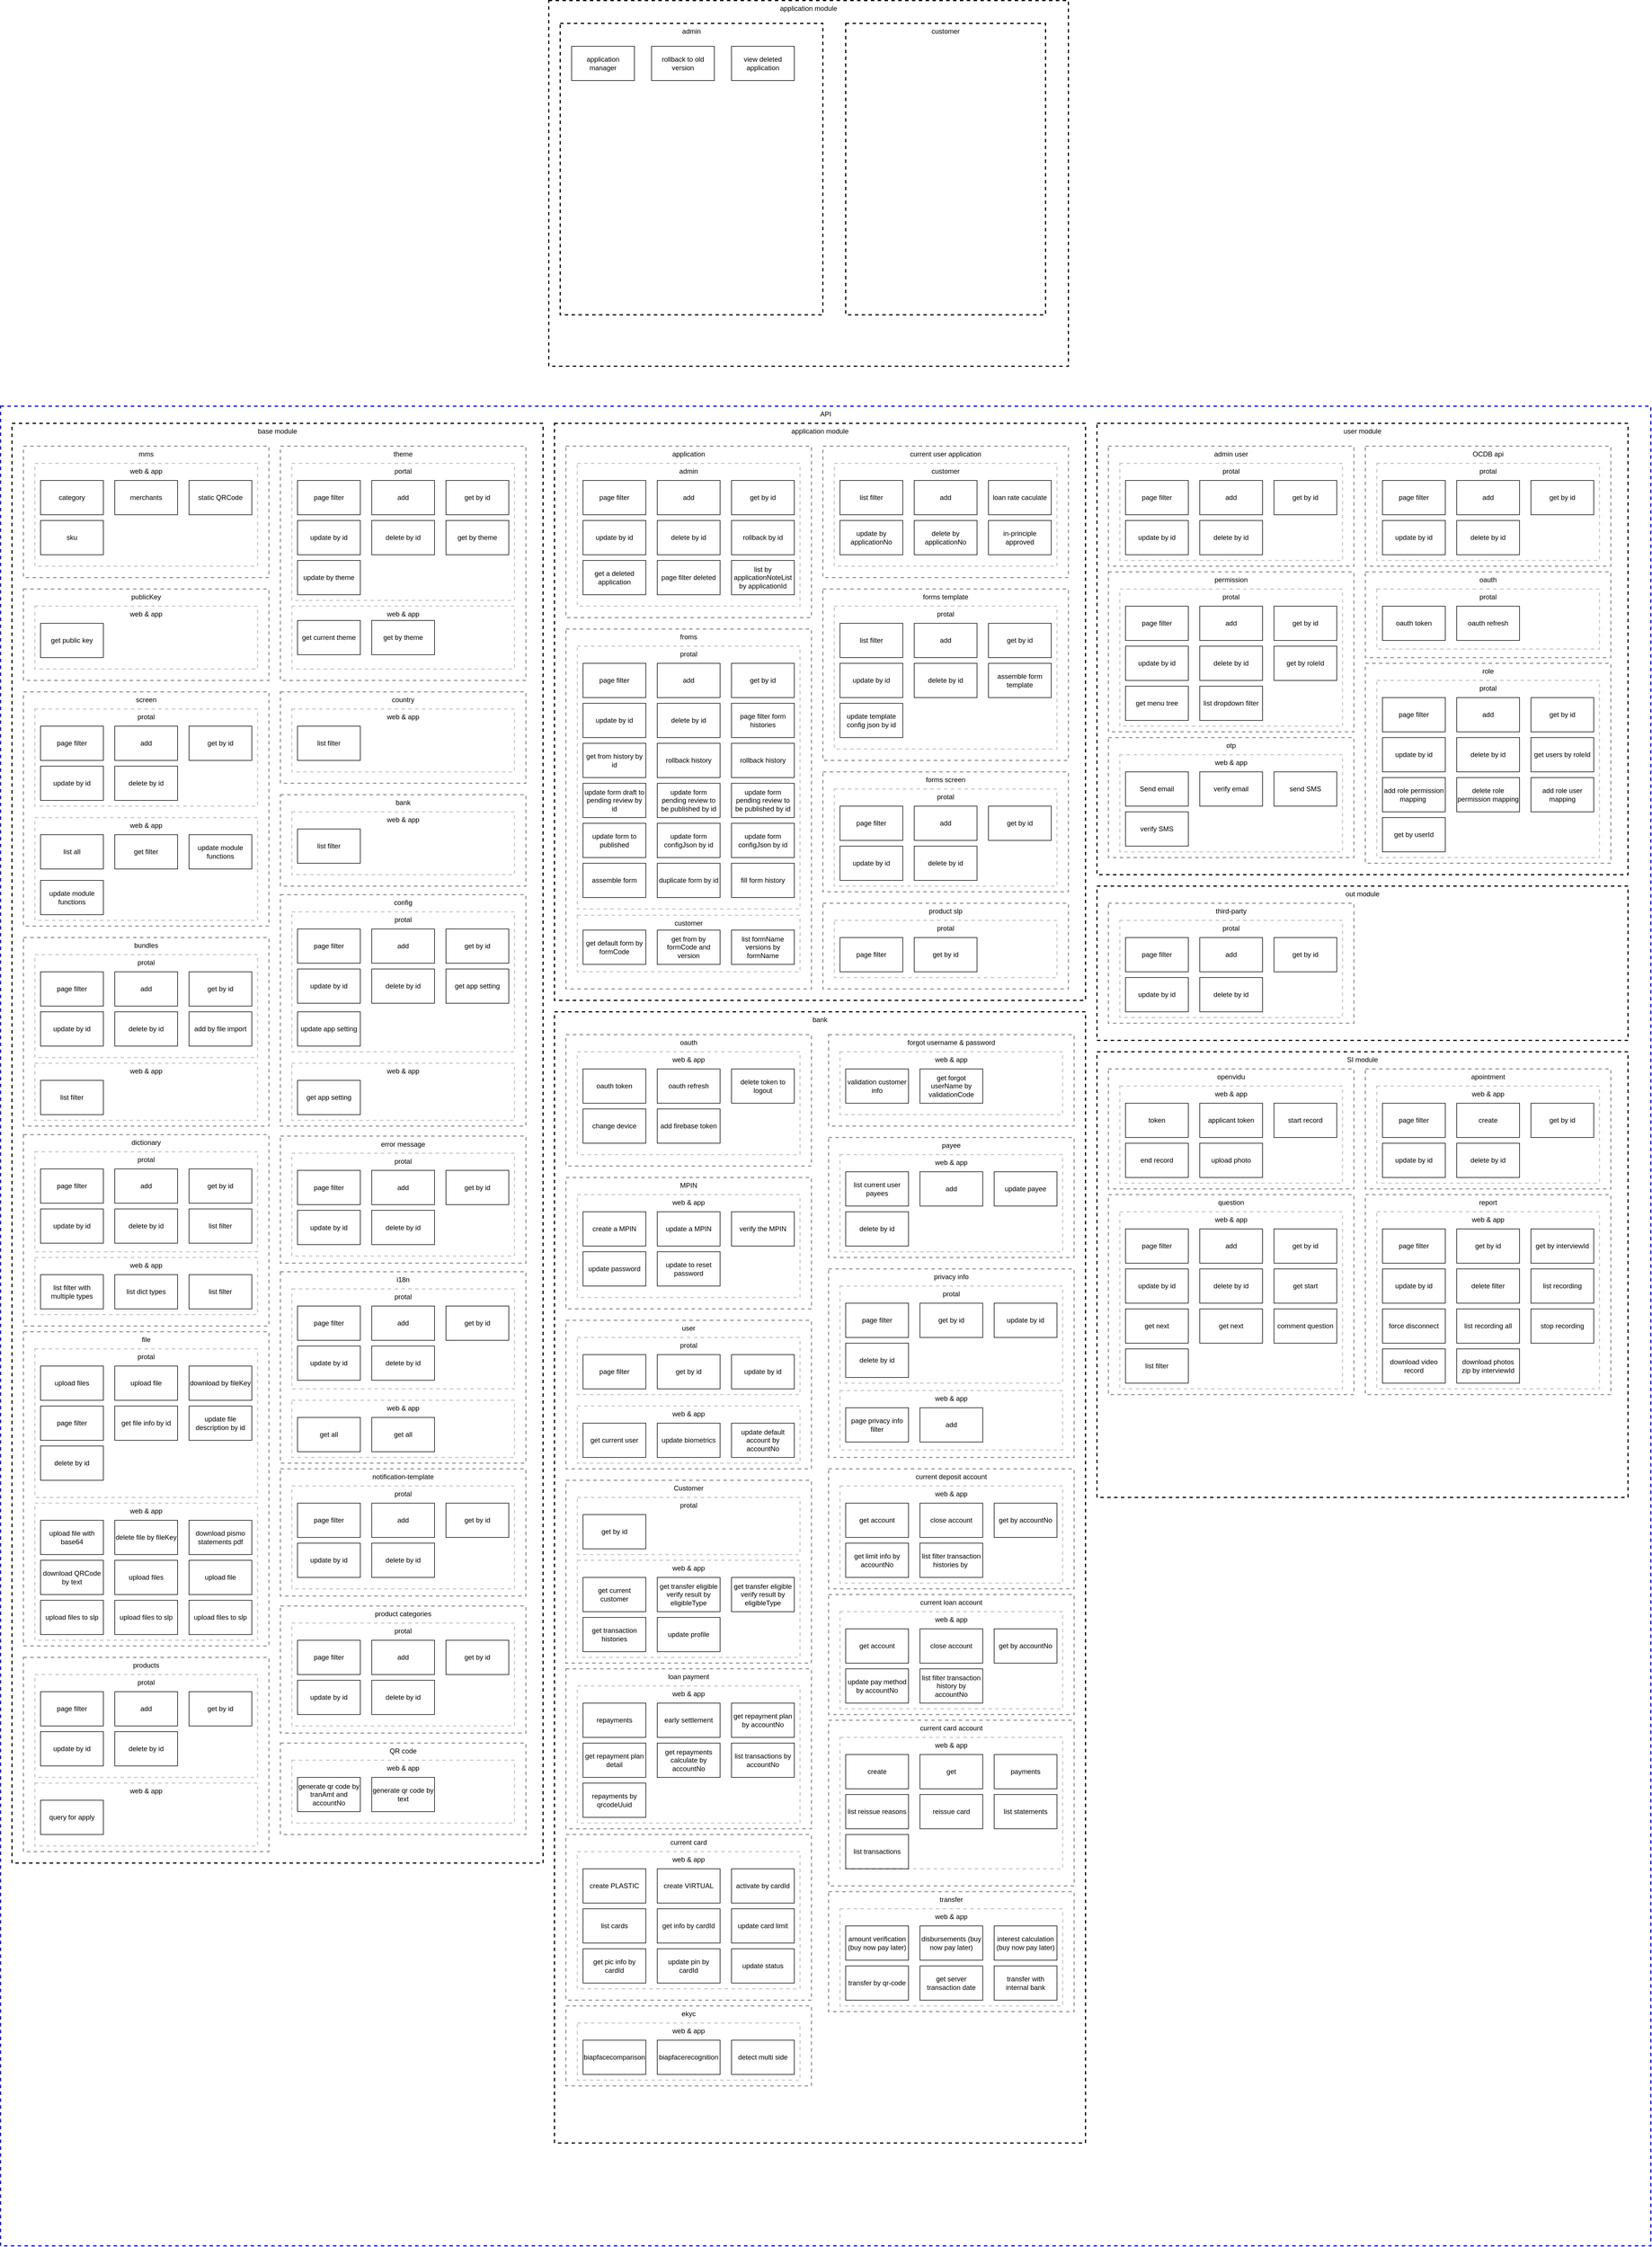 <mxfile version="20.4.2" type="github">
  <diagram id="OInQUNuNO3AYRQuPPQoJ" name="第 1 页">
    <mxGraphModel dx="2171" dy="2065" grid="1" gridSize="10" guides="1" tooltips="1" connect="1" arrows="1" fold="1" page="1" pageScale="1" pageWidth="1100" pageHeight="850" math="0" shadow="0">
      <root>
        <mxCell id="0" />
        <mxCell id="1" parent="0" />
        <mxCell id="x6n-TaQfmUCHtvgikXO5-33" value="&lt;span style=&quot;font-weight: 400;&quot;&gt;API&lt;/span&gt;" style="rounded=0;whiteSpace=wrap;html=1;dashed=1;strokeWidth=2;fillColor=none;verticalAlign=top;fontStyle=1;strokeColor=#0000FF;" parent="1" vertex="1">
          <mxGeometry x="20" y="20" width="2890" height="3220" as="geometry" />
        </mxCell>
        <mxCell id="O0PW9jx7jIYoNXfm1WO1-252" value="" style="group" parent="1" vertex="1" connectable="0">
          <mxGeometry x="40" y="50" width="930" height="2520" as="geometry" />
        </mxCell>
        <mxCell id="O0PW9jx7jIYoNXfm1WO1-81" value="&lt;span style=&quot;font-weight: 400;&quot;&gt;base module&lt;/span&gt;" style="rounded=0;whiteSpace=wrap;html=1;dashed=1;strokeWidth=2;fillColor=none;verticalAlign=top;fontStyle=1" parent="O0PW9jx7jIYoNXfm1WO1-252" vertex="1">
          <mxGeometry width="930" height="2520" as="geometry" />
        </mxCell>
        <mxCell id="O0PW9jx7jIYoNXfm1WO1-82" value="&lt;span style=&quot;font-weight: 400;&quot;&gt;mms&lt;/span&gt;" style="rounded=0;whiteSpace=wrap;html=1;dashed=1;strokeWidth=2;fillColor=none;verticalAlign=top;fontStyle=1;opacity=40;" parent="O0PW9jx7jIYoNXfm1WO1-252" vertex="1">
          <mxGeometry x="20" y="40" width="430" height="230" as="geometry" />
        </mxCell>
        <mxCell id="O0PW9jx7jIYoNXfm1WO1-83" value="&lt;span style=&quot;font-weight: 400;&quot;&gt;web &amp;amp; app&lt;/span&gt;" style="rounded=0;whiteSpace=wrap;html=1;dashed=1;strokeWidth=2;fillColor=none;verticalAlign=top;fontStyle=1;opacity=20;" parent="O0PW9jx7jIYoNXfm1WO1-252" vertex="1">
          <mxGeometry x="40" y="70" width="390" height="180" as="geometry" />
        </mxCell>
        <mxCell id="O0PW9jx7jIYoNXfm1WO1-84" value="category" style="rounded=0;whiteSpace=wrap;html=1;fontColor=#000000;fillColor=none;" parent="O0PW9jx7jIYoNXfm1WO1-252" vertex="1">
          <mxGeometry x="50" y="100" width="110" height="60" as="geometry" />
        </mxCell>
        <mxCell id="O0PW9jx7jIYoNXfm1WO1-85" value="merchants" style="rounded=0;whiteSpace=wrap;html=1;fontColor=#000000;fillColor=none;" parent="O0PW9jx7jIYoNXfm1WO1-252" vertex="1">
          <mxGeometry x="180" y="100" width="110" height="60" as="geometry" />
        </mxCell>
        <mxCell id="O0PW9jx7jIYoNXfm1WO1-88" value="static QRCode" style="rounded=0;whiteSpace=wrap;html=1;fontColor=#000000;fillColor=none;" parent="O0PW9jx7jIYoNXfm1WO1-252" vertex="1">
          <mxGeometry x="310" y="100" width="110" height="60" as="geometry" />
        </mxCell>
        <mxCell id="O0PW9jx7jIYoNXfm1WO1-90" value="sku" style="rounded=0;whiteSpace=wrap;html=1;fontColor=#000000;fillColor=none;" parent="O0PW9jx7jIYoNXfm1WO1-252" vertex="1">
          <mxGeometry x="50" y="170" width="110" height="60" as="geometry" />
        </mxCell>
        <mxCell id="O0PW9jx7jIYoNXfm1WO1-93" value="&lt;span style=&quot;font-weight: 400;&quot;&gt;publicKey&lt;/span&gt;" style="rounded=0;whiteSpace=wrap;html=1;dashed=1;strokeWidth=2;fillColor=none;verticalAlign=top;fontStyle=1;opacity=40;" parent="O0PW9jx7jIYoNXfm1WO1-252" vertex="1">
          <mxGeometry x="20" y="290" width="430" height="160" as="geometry" />
        </mxCell>
        <mxCell id="O0PW9jx7jIYoNXfm1WO1-94" value="&lt;span style=&quot;font-weight: 400;&quot;&gt;web &amp;amp; app&lt;/span&gt;" style="rounded=0;whiteSpace=wrap;html=1;dashed=1;strokeWidth=2;fillColor=none;verticalAlign=top;fontStyle=1;opacity=20;" parent="O0PW9jx7jIYoNXfm1WO1-252" vertex="1">
          <mxGeometry x="40" y="320" width="390" height="110" as="geometry" />
        </mxCell>
        <mxCell id="O0PW9jx7jIYoNXfm1WO1-95" value="get public key" style="rounded=0;whiteSpace=wrap;html=1;fontColor=#000000;fillColor=none;" parent="O0PW9jx7jIYoNXfm1WO1-252" vertex="1">
          <mxGeometry x="50" y="350" width="110" height="60" as="geometry" />
        </mxCell>
        <mxCell id="O0PW9jx7jIYoNXfm1WO1-99" value="&lt;span style=&quot;font-weight: 400;&quot;&gt;screen&lt;/span&gt;" style="rounded=0;whiteSpace=wrap;html=1;dashed=1;strokeWidth=2;fillColor=none;verticalAlign=top;fontStyle=1;opacity=40;" parent="O0PW9jx7jIYoNXfm1WO1-252" vertex="1">
          <mxGeometry x="20" y="470" width="430" height="410" as="geometry" />
        </mxCell>
        <mxCell id="O0PW9jx7jIYoNXfm1WO1-100" value="&lt;span style=&quot;font-weight: 400;&quot;&gt;protal&lt;/span&gt;" style="rounded=0;whiteSpace=wrap;html=1;dashed=1;strokeWidth=2;fillColor=none;verticalAlign=top;fontStyle=1;opacity=20;" parent="O0PW9jx7jIYoNXfm1WO1-252" vertex="1">
          <mxGeometry x="40" y="500" width="390" height="170" as="geometry" />
        </mxCell>
        <mxCell id="O0PW9jx7jIYoNXfm1WO1-102" value="&lt;span style=&quot;font-weight: 400;&quot;&gt;web &amp;amp; app&lt;/span&gt;" style="rounded=0;whiteSpace=wrap;html=1;dashed=1;strokeWidth=2;fillColor=none;verticalAlign=top;fontStyle=1;opacity=20;" parent="O0PW9jx7jIYoNXfm1WO1-252" vertex="1">
          <mxGeometry x="40" y="690" width="390" height="180" as="geometry" />
        </mxCell>
        <mxCell id="O0PW9jx7jIYoNXfm1WO1-109" value="get filter" style="rounded=0;whiteSpace=wrap;html=1;fontColor=#000000;fillColor=none;" parent="O0PW9jx7jIYoNXfm1WO1-252" vertex="1">
          <mxGeometry x="180" y="720" width="110" height="60" as="geometry" />
        </mxCell>
        <mxCell id="O0PW9jx7jIYoNXfm1WO1-110" value="list all" style="rounded=0;whiteSpace=wrap;html=1;fontColor=#000000;fillColor=none;" parent="O0PW9jx7jIYoNXfm1WO1-252" vertex="1">
          <mxGeometry x="50" y="720" width="110" height="60" as="geometry" />
        </mxCell>
        <mxCell id="O0PW9jx7jIYoNXfm1WO1-111" value="update module functions" style="rounded=0;whiteSpace=wrap;html=1;fontColor=#000000;fillColor=none;" parent="O0PW9jx7jIYoNXfm1WO1-252" vertex="1">
          <mxGeometry x="310" y="720" width="110" height="60" as="geometry" />
        </mxCell>
        <mxCell id="O0PW9jx7jIYoNXfm1WO1-112" value="update module functions" style="rounded=0;whiteSpace=wrap;html=1;fontColor=#000000;fillColor=none;" parent="O0PW9jx7jIYoNXfm1WO1-252" vertex="1">
          <mxGeometry x="50" y="800" width="110" height="60" as="geometry" />
        </mxCell>
        <mxCell id="O0PW9jx7jIYoNXfm1WO1-118" value="&lt;span style=&quot;font-weight: 400;&quot;&gt;theme&lt;/span&gt;" style="rounded=0;whiteSpace=wrap;html=1;dashed=1;strokeWidth=2;fillColor=none;verticalAlign=top;fontStyle=1;opacity=40;" parent="O0PW9jx7jIYoNXfm1WO1-252" vertex="1">
          <mxGeometry x="470" y="40" width="430" height="410" as="geometry" />
        </mxCell>
        <mxCell id="O0PW9jx7jIYoNXfm1WO1-119" value="&lt;span style=&quot;font-weight: 400;&quot;&gt;portal&lt;/span&gt;" style="rounded=0;whiteSpace=wrap;html=1;dashed=1;strokeWidth=2;fillColor=none;verticalAlign=top;fontStyle=1;opacity=20;" parent="O0PW9jx7jIYoNXfm1WO1-252" vertex="1">
          <mxGeometry x="490" y="70" width="390" height="240" as="geometry" />
        </mxCell>
        <mxCell id="O0PW9jx7jIYoNXfm1WO1-104" value="page filter" style="rounded=0;whiteSpace=wrap;html=1;fontColor=#000000;fillColor=none;" parent="O0PW9jx7jIYoNXfm1WO1-252" vertex="1">
          <mxGeometry x="500" y="100" width="110" height="60" as="geometry" />
        </mxCell>
        <mxCell id="O0PW9jx7jIYoNXfm1WO1-105" value="add" style="rounded=0;whiteSpace=wrap;html=1;fontColor=#000000;fillColor=none;" parent="O0PW9jx7jIYoNXfm1WO1-252" vertex="1">
          <mxGeometry x="630" y="100" width="110" height="60" as="geometry" />
        </mxCell>
        <mxCell id="O0PW9jx7jIYoNXfm1WO1-106" value="get by id" style="rounded=0;whiteSpace=wrap;html=1;fontColor=#000000;fillColor=none;" parent="O0PW9jx7jIYoNXfm1WO1-252" vertex="1">
          <mxGeometry x="760" y="100" width="110" height="60" as="geometry" />
        </mxCell>
        <mxCell id="O0PW9jx7jIYoNXfm1WO1-107" value="update by id" style="rounded=0;whiteSpace=wrap;html=1;fontColor=#000000;fillColor=none;" parent="O0PW9jx7jIYoNXfm1WO1-252" vertex="1">
          <mxGeometry x="500" y="170" width="110" height="60" as="geometry" />
        </mxCell>
        <mxCell id="O0PW9jx7jIYoNXfm1WO1-108" value="delete by id" style="rounded=0;whiteSpace=wrap;html=1;fontColor=#000000;fillColor=none;" parent="O0PW9jx7jIYoNXfm1WO1-252" vertex="1">
          <mxGeometry x="630" y="170" width="110" height="60" as="geometry" />
        </mxCell>
        <mxCell id="O0PW9jx7jIYoNXfm1WO1-124" value="get by theme" style="rounded=0;whiteSpace=wrap;html=1;fontColor=#000000;fillColor=none;" parent="O0PW9jx7jIYoNXfm1WO1-252" vertex="1">
          <mxGeometry x="760" y="170" width="110" height="60" as="geometry" />
        </mxCell>
        <mxCell id="O0PW9jx7jIYoNXfm1WO1-125" value="page filter" style="rounded=0;whiteSpace=wrap;html=1;fontColor=#000000;fillColor=none;" parent="O0PW9jx7jIYoNXfm1WO1-252" vertex="1">
          <mxGeometry x="50" y="530" width="110" height="60" as="geometry" />
        </mxCell>
        <mxCell id="O0PW9jx7jIYoNXfm1WO1-126" value="add" style="rounded=0;whiteSpace=wrap;html=1;fontColor=#000000;fillColor=none;" parent="O0PW9jx7jIYoNXfm1WO1-252" vertex="1">
          <mxGeometry x="180" y="530" width="110" height="60" as="geometry" />
        </mxCell>
        <mxCell id="O0PW9jx7jIYoNXfm1WO1-127" value="get by id" style="rounded=0;whiteSpace=wrap;html=1;fontColor=#000000;fillColor=none;" parent="O0PW9jx7jIYoNXfm1WO1-252" vertex="1">
          <mxGeometry x="310" y="530" width="110" height="60" as="geometry" />
        </mxCell>
        <mxCell id="O0PW9jx7jIYoNXfm1WO1-128" value="update by id" style="rounded=0;whiteSpace=wrap;html=1;fontColor=#000000;fillColor=none;" parent="O0PW9jx7jIYoNXfm1WO1-252" vertex="1">
          <mxGeometry x="50" y="600" width="110" height="60" as="geometry" />
        </mxCell>
        <mxCell id="O0PW9jx7jIYoNXfm1WO1-129" value="delete by id" style="rounded=0;whiteSpace=wrap;html=1;fontColor=#000000;fillColor=none;" parent="O0PW9jx7jIYoNXfm1WO1-252" vertex="1">
          <mxGeometry x="180" y="600" width="110" height="60" as="geometry" />
        </mxCell>
        <mxCell id="O0PW9jx7jIYoNXfm1WO1-130" value="update by theme" style="rounded=0;whiteSpace=wrap;html=1;fontColor=#000000;fillColor=none;" parent="O0PW9jx7jIYoNXfm1WO1-252" vertex="1">
          <mxGeometry x="500" y="240" width="110" height="60" as="geometry" />
        </mxCell>
        <mxCell id="O0PW9jx7jIYoNXfm1WO1-131" value="&lt;span style=&quot;font-weight: 400;&quot;&gt;web &amp;amp; app&lt;/span&gt;" style="rounded=0;whiteSpace=wrap;html=1;dashed=1;strokeWidth=2;fillColor=none;verticalAlign=top;fontStyle=1;opacity=20;" parent="O0PW9jx7jIYoNXfm1WO1-252" vertex="1">
          <mxGeometry x="490" y="320" width="390" height="110" as="geometry" />
        </mxCell>
        <mxCell id="O0PW9jx7jIYoNXfm1WO1-132" value="get current theme" style="rounded=0;whiteSpace=wrap;html=1;fontColor=#000000;fillColor=none;" parent="O0PW9jx7jIYoNXfm1WO1-252" vertex="1">
          <mxGeometry x="500" y="345" width="110" height="60" as="geometry" />
        </mxCell>
        <mxCell id="O0PW9jx7jIYoNXfm1WO1-133" value="get by theme" style="rounded=0;whiteSpace=wrap;html=1;fontColor=#000000;fillColor=none;" parent="O0PW9jx7jIYoNXfm1WO1-252" vertex="1">
          <mxGeometry x="630" y="345" width="110" height="60" as="geometry" />
        </mxCell>
        <mxCell id="O0PW9jx7jIYoNXfm1WO1-138" value="&lt;span style=&quot;font-weight: 400;&quot;&gt;country&lt;/span&gt;" style="rounded=0;whiteSpace=wrap;html=1;dashed=1;strokeWidth=2;fillColor=none;verticalAlign=top;fontStyle=1;opacity=40;" parent="O0PW9jx7jIYoNXfm1WO1-252" vertex="1">
          <mxGeometry x="470" y="470" width="430" height="160" as="geometry" />
        </mxCell>
        <mxCell id="O0PW9jx7jIYoNXfm1WO1-139" value="&lt;span style=&quot;font-weight: 400;&quot;&gt;web &amp;amp; app&lt;/span&gt;" style="rounded=0;whiteSpace=wrap;html=1;dashed=1;strokeWidth=2;fillColor=none;verticalAlign=top;fontStyle=1;opacity=20;" parent="O0PW9jx7jIYoNXfm1WO1-252" vertex="1">
          <mxGeometry x="490" y="500" width="390" height="110" as="geometry" />
        </mxCell>
        <mxCell id="O0PW9jx7jIYoNXfm1WO1-140" value="list filter" style="rounded=0;whiteSpace=wrap;html=1;fontColor=#000000;fillColor=none;" parent="O0PW9jx7jIYoNXfm1WO1-252" vertex="1">
          <mxGeometry x="500" y="530" width="110" height="60" as="geometry" />
        </mxCell>
        <mxCell id="O0PW9jx7jIYoNXfm1WO1-141" value="&lt;span style=&quot;font-weight: 400;&quot;&gt;bank&lt;/span&gt;" style="rounded=0;whiteSpace=wrap;html=1;dashed=1;strokeWidth=2;fillColor=none;verticalAlign=top;fontStyle=1;opacity=40;" parent="O0PW9jx7jIYoNXfm1WO1-252" vertex="1">
          <mxGeometry x="470" y="650" width="430" height="160" as="geometry" />
        </mxCell>
        <mxCell id="O0PW9jx7jIYoNXfm1WO1-142" value="&lt;span style=&quot;font-weight: 400;&quot;&gt;web &amp;amp; app&lt;/span&gt;" style="rounded=0;whiteSpace=wrap;html=1;dashed=1;strokeWidth=2;fillColor=none;verticalAlign=top;fontStyle=1;opacity=20;" parent="O0PW9jx7jIYoNXfm1WO1-252" vertex="1">
          <mxGeometry x="490" y="680" width="390" height="110" as="geometry" />
        </mxCell>
        <mxCell id="O0PW9jx7jIYoNXfm1WO1-143" value="list filter" style="rounded=0;whiteSpace=wrap;html=1;fontColor=#000000;fillColor=none;" parent="O0PW9jx7jIYoNXfm1WO1-252" vertex="1">
          <mxGeometry x="500" y="710" width="110" height="60" as="geometry" />
        </mxCell>
        <mxCell id="O0PW9jx7jIYoNXfm1WO1-145" value="&lt;span style=&quot;font-weight: 400;&quot;&gt;bundles&lt;/span&gt;" style="rounded=0;whiteSpace=wrap;html=1;dashed=1;strokeWidth=2;fillColor=none;verticalAlign=top;fontStyle=1;opacity=40;" parent="O0PW9jx7jIYoNXfm1WO1-252" vertex="1">
          <mxGeometry x="20" y="900" width="430" height="330" as="geometry" />
        </mxCell>
        <mxCell id="O0PW9jx7jIYoNXfm1WO1-146" value="&lt;span style=&quot;font-weight: 400;&quot;&gt;protal&lt;/span&gt;" style="rounded=0;whiteSpace=wrap;html=1;dashed=1;strokeWidth=2;fillColor=none;verticalAlign=top;fontStyle=1;opacity=20;" parent="O0PW9jx7jIYoNXfm1WO1-252" vertex="1">
          <mxGeometry x="40" y="930" width="390" height="180" as="geometry" />
        </mxCell>
        <mxCell id="O0PW9jx7jIYoNXfm1WO1-148" value="&lt;span style=&quot;font-weight: 400;&quot;&gt;web &amp;amp; app&lt;/span&gt;" style="rounded=0;whiteSpace=wrap;html=1;dashed=1;strokeWidth=2;fillColor=none;verticalAlign=top;fontStyle=1;opacity=20;" parent="O0PW9jx7jIYoNXfm1WO1-252" vertex="1">
          <mxGeometry x="40" y="1120" width="390" height="100" as="geometry" />
        </mxCell>
        <mxCell id="O0PW9jx7jIYoNXfm1WO1-149" value="page filter" style="rounded=0;whiteSpace=wrap;html=1;fontColor=#000000;fillColor=none;" parent="O0PW9jx7jIYoNXfm1WO1-252" vertex="1">
          <mxGeometry x="50" y="960" width="110" height="60" as="geometry" />
        </mxCell>
        <mxCell id="O0PW9jx7jIYoNXfm1WO1-150" value="add" style="rounded=0;whiteSpace=wrap;html=1;fontColor=#000000;fillColor=none;" parent="O0PW9jx7jIYoNXfm1WO1-252" vertex="1">
          <mxGeometry x="180" y="960" width="110" height="60" as="geometry" />
        </mxCell>
        <mxCell id="O0PW9jx7jIYoNXfm1WO1-151" value="get by id" style="rounded=0;whiteSpace=wrap;html=1;fontColor=#000000;fillColor=none;" parent="O0PW9jx7jIYoNXfm1WO1-252" vertex="1">
          <mxGeometry x="310" y="960" width="110" height="60" as="geometry" />
        </mxCell>
        <mxCell id="O0PW9jx7jIYoNXfm1WO1-152" value="update by id" style="rounded=0;whiteSpace=wrap;html=1;fontColor=#000000;fillColor=none;" parent="O0PW9jx7jIYoNXfm1WO1-252" vertex="1">
          <mxGeometry x="50" y="1030" width="110" height="60" as="geometry" />
        </mxCell>
        <mxCell id="O0PW9jx7jIYoNXfm1WO1-153" value="delete by id" style="rounded=0;whiteSpace=wrap;html=1;fontColor=#000000;fillColor=none;" parent="O0PW9jx7jIYoNXfm1WO1-252" vertex="1">
          <mxGeometry x="180" y="1030" width="110" height="60" as="geometry" />
        </mxCell>
        <mxCell id="O0PW9jx7jIYoNXfm1WO1-154" value="add by file import" style="rounded=0;whiteSpace=wrap;html=1;fontColor=#000000;fillColor=none;" parent="O0PW9jx7jIYoNXfm1WO1-252" vertex="1">
          <mxGeometry x="310" y="1030" width="110" height="60" as="geometry" />
        </mxCell>
        <mxCell id="O0PW9jx7jIYoNXfm1WO1-155" value="list filter" style="rounded=0;whiteSpace=wrap;html=1;fontColor=#000000;fillColor=none;" parent="O0PW9jx7jIYoNXfm1WO1-252" vertex="1">
          <mxGeometry x="50" y="1150" width="110" height="60" as="geometry" />
        </mxCell>
        <mxCell id="O0PW9jx7jIYoNXfm1WO1-157" value="&lt;span style=&quot;font-weight: 400;&quot;&gt;config&lt;/span&gt;" style="rounded=0;whiteSpace=wrap;html=1;dashed=1;strokeWidth=2;fillColor=none;verticalAlign=top;fontStyle=1;opacity=40;" parent="O0PW9jx7jIYoNXfm1WO1-252" vertex="1">
          <mxGeometry x="470" y="825" width="430" height="405" as="geometry" />
        </mxCell>
        <mxCell id="O0PW9jx7jIYoNXfm1WO1-158" value="&lt;span style=&quot;font-weight: 400;&quot;&gt;protal&lt;/span&gt;" style="rounded=0;whiteSpace=wrap;html=1;dashed=1;strokeWidth=2;fillColor=none;verticalAlign=top;fontStyle=1;opacity=20;" parent="O0PW9jx7jIYoNXfm1WO1-252" vertex="1">
          <mxGeometry x="490" y="855" width="390" height="245" as="geometry" />
        </mxCell>
        <mxCell id="O0PW9jx7jIYoNXfm1WO1-159" value="&lt;span style=&quot;font-weight: 400;&quot;&gt;web &amp;amp; app&lt;/span&gt;" style="rounded=0;whiteSpace=wrap;html=1;dashed=1;strokeWidth=2;fillColor=none;verticalAlign=top;fontStyle=1;opacity=20;" parent="O0PW9jx7jIYoNXfm1WO1-252" vertex="1">
          <mxGeometry x="490" y="1120" width="390" height="100" as="geometry" />
        </mxCell>
        <mxCell id="O0PW9jx7jIYoNXfm1WO1-160" value="page filter" style="rounded=0;whiteSpace=wrap;html=1;fontColor=#000000;fillColor=none;" parent="O0PW9jx7jIYoNXfm1WO1-252" vertex="1">
          <mxGeometry x="500" y="885" width="110" height="60" as="geometry" />
        </mxCell>
        <mxCell id="O0PW9jx7jIYoNXfm1WO1-161" value="add" style="rounded=0;whiteSpace=wrap;html=1;fontColor=#000000;fillColor=none;" parent="O0PW9jx7jIYoNXfm1WO1-252" vertex="1">
          <mxGeometry x="630" y="885" width="110" height="60" as="geometry" />
        </mxCell>
        <mxCell id="O0PW9jx7jIYoNXfm1WO1-162" value="get by id" style="rounded=0;whiteSpace=wrap;html=1;fontColor=#000000;fillColor=none;" parent="O0PW9jx7jIYoNXfm1WO1-252" vertex="1">
          <mxGeometry x="760" y="885" width="110" height="60" as="geometry" />
        </mxCell>
        <mxCell id="O0PW9jx7jIYoNXfm1WO1-163" value="update by id" style="rounded=0;whiteSpace=wrap;html=1;fontColor=#000000;fillColor=none;" parent="O0PW9jx7jIYoNXfm1WO1-252" vertex="1">
          <mxGeometry x="500" y="955" width="110" height="60" as="geometry" />
        </mxCell>
        <mxCell id="O0PW9jx7jIYoNXfm1WO1-164" value="delete by id" style="rounded=0;whiteSpace=wrap;html=1;fontColor=#000000;fillColor=none;" parent="O0PW9jx7jIYoNXfm1WO1-252" vertex="1">
          <mxGeometry x="630" y="955" width="110" height="60" as="geometry" />
        </mxCell>
        <mxCell id="O0PW9jx7jIYoNXfm1WO1-165" value="get app setting" style="rounded=0;whiteSpace=wrap;html=1;fontColor=#000000;fillColor=none;" parent="O0PW9jx7jIYoNXfm1WO1-252" vertex="1">
          <mxGeometry x="760" y="955" width="110" height="60" as="geometry" />
        </mxCell>
        <mxCell id="O0PW9jx7jIYoNXfm1WO1-166" value="get app setting" style="rounded=0;whiteSpace=wrap;html=1;fontColor=#000000;fillColor=none;" parent="O0PW9jx7jIYoNXfm1WO1-252" vertex="1">
          <mxGeometry x="500" y="1150" width="110" height="60" as="geometry" />
        </mxCell>
        <mxCell id="O0PW9jx7jIYoNXfm1WO1-167" value="update app setting" style="rounded=0;whiteSpace=wrap;html=1;fontColor=#000000;fillColor=none;" parent="O0PW9jx7jIYoNXfm1WO1-252" vertex="1">
          <mxGeometry x="500" y="1030" width="110" height="60" as="geometry" />
        </mxCell>
        <mxCell id="O0PW9jx7jIYoNXfm1WO1-168" value="&lt;span style=&quot;font-weight: 400;&quot;&gt;dictionary&lt;/span&gt;" style="rounded=0;whiteSpace=wrap;html=1;dashed=1;strokeWidth=2;fillColor=none;verticalAlign=top;fontStyle=1;opacity=40;" parent="O0PW9jx7jIYoNXfm1WO1-252" vertex="1">
          <mxGeometry x="20" y="1245" width="430" height="335" as="geometry" />
        </mxCell>
        <mxCell id="O0PW9jx7jIYoNXfm1WO1-169" value="&lt;span style=&quot;font-weight: 400;&quot;&gt;protal&lt;/span&gt;" style="rounded=0;whiteSpace=wrap;html=1;dashed=1;strokeWidth=2;fillColor=none;verticalAlign=top;fontStyle=1;opacity=20;" parent="O0PW9jx7jIYoNXfm1WO1-252" vertex="1">
          <mxGeometry x="40" y="1275" width="390" height="175" as="geometry" />
        </mxCell>
        <mxCell id="O0PW9jx7jIYoNXfm1WO1-170" value="&lt;span style=&quot;font-weight: 400;&quot;&gt;web &amp;amp; app&lt;/span&gt;" style="rounded=0;whiteSpace=wrap;html=1;dashed=1;strokeWidth=2;fillColor=none;verticalAlign=top;fontStyle=1;opacity=20;" parent="O0PW9jx7jIYoNXfm1WO1-252" vertex="1">
          <mxGeometry x="40" y="1460" width="390" height="100" as="geometry" />
        </mxCell>
        <mxCell id="O0PW9jx7jIYoNXfm1WO1-171" value="page filter" style="rounded=0;whiteSpace=wrap;html=1;fontColor=#000000;fillColor=none;" parent="O0PW9jx7jIYoNXfm1WO1-252" vertex="1">
          <mxGeometry x="50" y="1305" width="110" height="60" as="geometry" />
        </mxCell>
        <mxCell id="O0PW9jx7jIYoNXfm1WO1-172" value="add" style="rounded=0;whiteSpace=wrap;html=1;fontColor=#000000;fillColor=none;" parent="O0PW9jx7jIYoNXfm1WO1-252" vertex="1">
          <mxGeometry x="180" y="1305" width="110" height="60" as="geometry" />
        </mxCell>
        <mxCell id="O0PW9jx7jIYoNXfm1WO1-173" value="get by id" style="rounded=0;whiteSpace=wrap;html=1;fontColor=#000000;fillColor=none;" parent="O0PW9jx7jIYoNXfm1WO1-252" vertex="1">
          <mxGeometry x="310" y="1305" width="110" height="60" as="geometry" />
        </mxCell>
        <mxCell id="O0PW9jx7jIYoNXfm1WO1-174" value="update by id" style="rounded=0;whiteSpace=wrap;html=1;fontColor=#000000;fillColor=none;" parent="O0PW9jx7jIYoNXfm1WO1-252" vertex="1">
          <mxGeometry x="50" y="1375" width="110" height="60" as="geometry" />
        </mxCell>
        <mxCell id="O0PW9jx7jIYoNXfm1WO1-175" value="delete by id" style="rounded=0;whiteSpace=wrap;html=1;fontColor=#000000;fillColor=none;" parent="O0PW9jx7jIYoNXfm1WO1-252" vertex="1">
          <mxGeometry x="180" y="1375" width="110" height="60" as="geometry" />
        </mxCell>
        <mxCell id="O0PW9jx7jIYoNXfm1WO1-176" value="&lt;div&gt;&lt;span style=&quot;background-color: initial;&quot;&gt;list filter&lt;/span&gt;&lt;br&gt;&lt;/div&gt;" style="rounded=0;whiteSpace=wrap;html=1;fontColor=#000000;fillColor=none;" parent="O0PW9jx7jIYoNXfm1WO1-252" vertex="1">
          <mxGeometry x="310" y="1375" width="110" height="60" as="geometry" />
        </mxCell>
        <mxCell id="O0PW9jx7jIYoNXfm1WO1-177" value="list filter with multiple types" style="rounded=0;whiteSpace=wrap;html=1;fontColor=#000000;fillColor=none;" parent="O0PW9jx7jIYoNXfm1WO1-252" vertex="1">
          <mxGeometry x="50" y="1490" width="110" height="60" as="geometry" />
        </mxCell>
        <mxCell id="O0PW9jx7jIYoNXfm1WO1-178" value="list dict types" style="rounded=0;whiteSpace=wrap;html=1;fontColor=#000000;fillColor=none;" parent="O0PW9jx7jIYoNXfm1WO1-252" vertex="1">
          <mxGeometry x="180" y="1490" width="110" height="60" as="geometry" />
        </mxCell>
        <mxCell id="O0PW9jx7jIYoNXfm1WO1-179" value="list filter" style="rounded=0;whiteSpace=wrap;html=1;fontColor=#000000;fillColor=none;" parent="O0PW9jx7jIYoNXfm1WO1-252" vertex="1">
          <mxGeometry x="310" y="1490" width="110" height="60" as="geometry" />
        </mxCell>
        <mxCell id="O0PW9jx7jIYoNXfm1WO1-180" value="&lt;span style=&quot;font-weight: 400;&quot;&gt;error message&lt;/span&gt;" style="rounded=0;whiteSpace=wrap;html=1;dashed=1;strokeWidth=2;fillColor=none;verticalAlign=top;fontStyle=1;opacity=40;" parent="O0PW9jx7jIYoNXfm1WO1-252" vertex="1">
          <mxGeometry x="470" y="1247.5" width="430" height="222.5" as="geometry" />
        </mxCell>
        <mxCell id="O0PW9jx7jIYoNXfm1WO1-181" value="&lt;span style=&quot;font-weight: 400;&quot;&gt;protal&lt;/span&gt;" style="rounded=0;whiteSpace=wrap;html=1;dashed=1;strokeWidth=2;fillColor=none;verticalAlign=top;fontStyle=1;opacity=20;" parent="O0PW9jx7jIYoNXfm1WO1-252" vertex="1">
          <mxGeometry x="490" y="1277.5" width="390" height="180" as="geometry" />
        </mxCell>
        <mxCell id="O0PW9jx7jIYoNXfm1WO1-182" value="page filter" style="rounded=0;whiteSpace=wrap;html=1;fontColor=#000000;fillColor=none;" parent="O0PW9jx7jIYoNXfm1WO1-252" vertex="1">
          <mxGeometry x="500" y="1307.5" width="110" height="60" as="geometry" />
        </mxCell>
        <mxCell id="O0PW9jx7jIYoNXfm1WO1-183" value="add" style="rounded=0;whiteSpace=wrap;html=1;fontColor=#000000;fillColor=none;" parent="O0PW9jx7jIYoNXfm1WO1-252" vertex="1">
          <mxGeometry x="630" y="1307.5" width="110" height="60" as="geometry" />
        </mxCell>
        <mxCell id="O0PW9jx7jIYoNXfm1WO1-184" value="get by id" style="rounded=0;whiteSpace=wrap;html=1;fontColor=#000000;fillColor=none;" parent="O0PW9jx7jIYoNXfm1WO1-252" vertex="1">
          <mxGeometry x="760" y="1307.5" width="110" height="60" as="geometry" />
        </mxCell>
        <mxCell id="O0PW9jx7jIYoNXfm1WO1-185" value="update by id" style="rounded=0;whiteSpace=wrap;html=1;fontColor=#000000;fillColor=none;" parent="O0PW9jx7jIYoNXfm1WO1-252" vertex="1">
          <mxGeometry x="500" y="1377.5" width="110" height="60" as="geometry" />
        </mxCell>
        <mxCell id="O0PW9jx7jIYoNXfm1WO1-186" value="delete by id" style="rounded=0;whiteSpace=wrap;html=1;fontColor=#000000;fillColor=none;" parent="O0PW9jx7jIYoNXfm1WO1-252" vertex="1">
          <mxGeometry x="630" y="1377.5" width="110" height="60" as="geometry" />
        </mxCell>
        <mxCell id="O0PW9jx7jIYoNXfm1WO1-188" value="&lt;span style=&quot;font-weight: 400;&quot;&gt;file&lt;/span&gt;" style="rounded=0;whiteSpace=wrap;html=1;dashed=1;strokeWidth=2;fillColor=none;verticalAlign=top;fontStyle=1;opacity=40;" parent="O0PW9jx7jIYoNXfm1WO1-252" vertex="1">
          <mxGeometry x="20" y="1590" width="430" height="550" as="geometry" />
        </mxCell>
        <mxCell id="O0PW9jx7jIYoNXfm1WO1-189" value="&lt;span style=&quot;font-weight: 400;&quot;&gt;protal&lt;/span&gt;" style="rounded=0;whiteSpace=wrap;html=1;dashed=1;strokeWidth=2;fillColor=none;verticalAlign=top;fontStyle=1;opacity=20;" parent="O0PW9jx7jIYoNXfm1WO1-252" vertex="1">
          <mxGeometry x="40" y="1620" width="390" height="260" as="geometry" />
        </mxCell>
        <mxCell id="O0PW9jx7jIYoNXfm1WO1-190" value="&lt;span style=&quot;font-weight: 400;&quot;&gt;web &amp;amp; app&lt;/span&gt;" style="rounded=0;whiteSpace=wrap;html=1;dashed=1;strokeWidth=2;fillColor=none;verticalAlign=top;fontStyle=1;opacity=20;" parent="O0PW9jx7jIYoNXfm1WO1-252" vertex="1">
          <mxGeometry x="40" y="1890" width="390" height="240" as="geometry" />
        </mxCell>
        <mxCell id="O0PW9jx7jIYoNXfm1WO1-191" value="upload files" style="rounded=0;whiteSpace=wrap;html=1;fontColor=#000000;fillColor=none;" parent="O0PW9jx7jIYoNXfm1WO1-252" vertex="1">
          <mxGeometry x="50" y="1650" width="110" height="60" as="geometry" />
        </mxCell>
        <mxCell id="O0PW9jx7jIYoNXfm1WO1-192" value="upload file" style="rounded=0;whiteSpace=wrap;html=1;fontColor=#000000;fillColor=none;" parent="O0PW9jx7jIYoNXfm1WO1-252" vertex="1">
          <mxGeometry x="180" y="1650" width="110" height="60" as="geometry" />
        </mxCell>
        <mxCell id="O0PW9jx7jIYoNXfm1WO1-193" value="download by fileKey" style="rounded=0;whiteSpace=wrap;html=1;fontColor=#000000;fillColor=none;" parent="O0PW9jx7jIYoNXfm1WO1-252" vertex="1">
          <mxGeometry x="310" y="1650" width="110" height="60" as="geometry" />
        </mxCell>
        <mxCell id="O0PW9jx7jIYoNXfm1WO1-194" value="page filter" style="rounded=0;whiteSpace=wrap;html=1;fontColor=#000000;fillColor=none;" parent="O0PW9jx7jIYoNXfm1WO1-252" vertex="1">
          <mxGeometry x="50" y="1720" width="110" height="60" as="geometry" />
        </mxCell>
        <mxCell id="O0PW9jx7jIYoNXfm1WO1-195" value="get file info by id" style="rounded=0;whiteSpace=wrap;html=1;fontColor=#000000;fillColor=none;" parent="O0PW9jx7jIYoNXfm1WO1-252" vertex="1">
          <mxGeometry x="180" y="1720" width="110" height="60" as="geometry" />
        </mxCell>
        <mxCell id="O0PW9jx7jIYoNXfm1WO1-196" value="&lt;div&gt;update file description by id&lt;br&gt;&lt;/div&gt;" style="rounded=0;whiteSpace=wrap;html=1;fontColor=#000000;fillColor=none;" parent="O0PW9jx7jIYoNXfm1WO1-252" vertex="1">
          <mxGeometry x="310" y="1720" width="110" height="60" as="geometry" />
        </mxCell>
        <mxCell id="O0PW9jx7jIYoNXfm1WO1-197" value="upload file with base64" style="rounded=0;whiteSpace=wrap;html=1;fontColor=#000000;fillColor=none;" parent="O0PW9jx7jIYoNXfm1WO1-252" vertex="1">
          <mxGeometry x="50" y="1920" width="110" height="60" as="geometry" />
        </mxCell>
        <mxCell id="O0PW9jx7jIYoNXfm1WO1-198" value="delete file by fileKey" style="rounded=0;whiteSpace=wrap;html=1;fontColor=#000000;fillColor=none;" parent="O0PW9jx7jIYoNXfm1WO1-252" vertex="1">
          <mxGeometry x="180" y="1920" width="110" height="60" as="geometry" />
        </mxCell>
        <mxCell id="O0PW9jx7jIYoNXfm1WO1-199" value="download pismo statements pdf" style="rounded=0;whiteSpace=wrap;html=1;fontColor=#000000;fillColor=none;" parent="O0PW9jx7jIYoNXfm1WO1-252" vertex="1">
          <mxGeometry x="310" y="1920" width="110" height="60" as="geometry" />
        </mxCell>
        <mxCell id="O0PW9jx7jIYoNXfm1WO1-200" value="delete by id" style="rounded=0;whiteSpace=wrap;html=1;fontColor=#000000;fillColor=none;" parent="O0PW9jx7jIYoNXfm1WO1-252" vertex="1">
          <mxGeometry x="50" y="1790" width="110" height="60" as="geometry" />
        </mxCell>
        <mxCell id="O0PW9jx7jIYoNXfm1WO1-203" value="download QRCode by text" style="rounded=0;whiteSpace=wrap;html=1;fontColor=#000000;fillColor=none;" parent="O0PW9jx7jIYoNXfm1WO1-252" vertex="1">
          <mxGeometry x="50" y="1990" width="110" height="60" as="geometry" />
        </mxCell>
        <mxCell id="O0PW9jx7jIYoNXfm1WO1-204" value="upload files" style="rounded=0;whiteSpace=wrap;html=1;fontColor=#000000;fillColor=none;" parent="O0PW9jx7jIYoNXfm1WO1-252" vertex="1">
          <mxGeometry x="180" y="1990" width="110" height="60" as="geometry" />
        </mxCell>
        <mxCell id="O0PW9jx7jIYoNXfm1WO1-205" value="upload file" style="rounded=0;whiteSpace=wrap;html=1;fontColor=#000000;fillColor=none;" parent="O0PW9jx7jIYoNXfm1WO1-252" vertex="1">
          <mxGeometry x="310" y="1990" width="110" height="60" as="geometry" />
        </mxCell>
        <mxCell id="O0PW9jx7jIYoNXfm1WO1-206" value="upload files to slp" style="rounded=0;whiteSpace=wrap;html=1;fontColor=#000000;fillColor=none;" parent="O0PW9jx7jIYoNXfm1WO1-252" vertex="1">
          <mxGeometry x="50" y="2060" width="110" height="60" as="geometry" />
        </mxCell>
        <mxCell id="O0PW9jx7jIYoNXfm1WO1-207" value="upload files to slp" style="rounded=0;whiteSpace=wrap;html=1;fontColor=#000000;fillColor=none;" parent="O0PW9jx7jIYoNXfm1WO1-252" vertex="1">
          <mxGeometry x="180" y="2060" width="110" height="60" as="geometry" />
        </mxCell>
        <mxCell id="O0PW9jx7jIYoNXfm1WO1-208" value="upload files to slp" style="rounded=0;whiteSpace=wrap;html=1;fontColor=#000000;fillColor=none;" parent="O0PW9jx7jIYoNXfm1WO1-252" vertex="1">
          <mxGeometry x="310" y="2060" width="110" height="60" as="geometry" />
        </mxCell>
        <mxCell id="O0PW9jx7jIYoNXfm1WO1-209" value="&lt;span style=&quot;font-weight: 400;&quot;&gt;i18n&lt;/span&gt;" style="rounded=0;whiteSpace=wrap;html=1;dashed=1;strokeWidth=2;fillColor=none;verticalAlign=top;fontStyle=1;opacity=40;" parent="O0PW9jx7jIYoNXfm1WO1-252" vertex="1">
          <mxGeometry x="470" y="1485" width="430" height="335" as="geometry" />
        </mxCell>
        <mxCell id="O0PW9jx7jIYoNXfm1WO1-210" value="&lt;span style=&quot;font-weight: 400;&quot;&gt;protal&lt;/span&gt;" style="rounded=0;whiteSpace=wrap;html=1;dashed=1;strokeWidth=2;fillColor=none;verticalAlign=top;fontStyle=1;opacity=20;" parent="O0PW9jx7jIYoNXfm1WO1-252" vertex="1">
          <mxGeometry x="490" y="1515" width="390" height="175" as="geometry" />
        </mxCell>
        <mxCell id="O0PW9jx7jIYoNXfm1WO1-211" value="&lt;span style=&quot;font-weight: 400;&quot;&gt;web &amp;amp; app&lt;/span&gt;" style="rounded=0;whiteSpace=wrap;html=1;dashed=1;strokeWidth=2;fillColor=none;verticalAlign=top;fontStyle=1;opacity=20;" parent="O0PW9jx7jIYoNXfm1WO1-252" vertex="1">
          <mxGeometry x="490" y="1710" width="390" height="100" as="geometry" />
        </mxCell>
        <mxCell id="O0PW9jx7jIYoNXfm1WO1-212" value="page filter" style="rounded=0;whiteSpace=wrap;html=1;fontColor=#000000;fillColor=none;" parent="O0PW9jx7jIYoNXfm1WO1-252" vertex="1">
          <mxGeometry x="500" y="1545" width="110" height="60" as="geometry" />
        </mxCell>
        <mxCell id="O0PW9jx7jIYoNXfm1WO1-213" value="add" style="rounded=0;whiteSpace=wrap;html=1;fontColor=#000000;fillColor=none;" parent="O0PW9jx7jIYoNXfm1WO1-252" vertex="1">
          <mxGeometry x="630" y="1545" width="110" height="60" as="geometry" />
        </mxCell>
        <mxCell id="O0PW9jx7jIYoNXfm1WO1-214" value="get by id" style="rounded=0;whiteSpace=wrap;html=1;fontColor=#000000;fillColor=none;" parent="O0PW9jx7jIYoNXfm1WO1-252" vertex="1">
          <mxGeometry x="760" y="1545" width="110" height="60" as="geometry" />
        </mxCell>
        <mxCell id="O0PW9jx7jIYoNXfm1WO1-215" value="update by id" style="rounded=0;whiteSpace=wrap;html=1;fontColor=#000000;fillColor=none;" parent="O0PW9jx7jIYoNXfm1WO1-252" vertex="1">
          <mxGeometry x="500" y="1615" width="110" height="60" as="geometry" />
        </mxCell>
        <mxCell id="O0PW9jx7jIYoNXfm1WO1-216" value="delete by id" style="rounded=0;whiteSpace=wrap;html=1;fontColor=#000000;fillColor=none;" parent="O0PW9jx7jIYoNXfm1WO1-252" vertex="1">
          <mxGeometry x="630" y="1615" width="110" height="60" as="geometry" />
        </mxCell>
        <mxCell id="O0PW9jx7jIYoNXfm1WO1-218" value="get all" style="rounded=0;whiteSpace=wrap;html=1;fontColor=#000000;fillColor=none;" parent="O0PW9jx7jIYoNXfm1WO1-252" vertex="1">
          <mxGeometry x="500" y="1740" width="110" height="60" as="geometry" />
        </mxCell>
        <mxCell id="O0PW9jx7jIYoNXfm1WO1-220" value="get all" style="rounded=0;whiteSpace=wrap;html=1;fontColor=#000000;fillColor=none;" parent="O0PW9jx7jIYoNXfm1WO1-252" vertex="1">
          <mxGeometry x="630" y="1740" width="110" height="60" as="geometry" />
        </mxCell>
        <mxCell id="O0PW9jx7jIYoNXfm1WO1-221" value="&lt;span style=&quot;font-weight: 400;&quot;&gt;notification-template&lt;/span&gt;" style="rounded=0;whiteSpace=wrap;html=1;dashed=1;strokeWidth=2;fillColor=none;verticalAlign=top;fontStyle=1;opacity=40;" parent="O0PW9jx7jIYoNXfm1WO1-252" vertex="1">
          <mxGeometry x="470" y="1830" width="430" height="222.5" as="geometry" />
        </mxCell>
        <mxCell id="O0PW9jx7jIYoNXfm1WO1-222" value="&lt;span style=&quot;font-weight: 400;&quot;&gt;protal&lt;/span&gt;" style="rounded=0;whiteSpace=wrap;html=1;dashed=1;strokeWidth=2;fillColor=none;verticalAlign=top;fontStyle=1;opacity=20;" parent="O0PW9jx7jIYoNXfm1WO1-252" vertex="1">
          <mxGeometry x="490" y="1860" width="390" height="180" as="geometry" />
        </mxCell>
        <mxCell id="O0PW9jx7jIYoNXfm1WO1-223" value="page filter" style="rounded=0;whiteSpace=wrap;html=1;fontColor=#000000;fillColor=none;" parent="O0PW9jx7jIYoNXfm1WO1-252" vertex="1">
          <mxGeometry x="500" y="1890" width="110" height="60" as="geometry" />
        </mxCell>
        <mxCell id="O0PW9jx7jIYoNXfm1WO1-224" value="add" style="rounded=0;whiteSpace=wrap;html=1;fontColor=#000000;fillColor=none;" parent="O0PW9jx7jIYoNXfm1WO1-252" vertex="1">
          <mxGeometry x="630" y="1890" width="110" height="60" as="geometry" />
        </mxCell>
        <mxCell id="O0PW9jx7jIYoNXfm1WO1-225" value="get by id" style="rounded=0;whiteSpace=wrap;html=1;fontColor=#000000;fillColor=none;" parent="O0PW9jx7jIYoNXfm1WO1-252" vertex="1">
          <mxGeometry x="760" y="1890" width="110" height="60" as="geometry" />
        </mxCell>
        <mxCell id="O0PW9jx7jIYoNXfm1WO1-226" value="update by id" style="rounded=0;whiteSpace=wrap;html=1;fontColor=#000000;fillColor=none;" parent="O0PW9jx7jIYoNXfm1WO1-252" vertex="1">
          <mxGeometry x="500" y="1960" width="110" height="60" as="geometry" />
        </mxCell>
        <mxCell id="O0PW9jx7jIYoNXfm1WO1-227" value="delete by id" style="rounded=0;whiteSpace=wrap;html=1;fontColor=#000000;fillColor=none;" parent="O0PW9jx7jIYoNXfm1WO1-252" vertex="1">
          <mxGeometry x="630" y="1960" width="110" height="60" as="geometry" />
        </mxCell>
        <mxCell id="O0PW9jx7jIYoNXfm1WO1-228" value="&lt;span style=&quot;font-weight: 400;&quot;&gt;product categories&lt;/span&gt;" style="rounded=0;whiteSpace=wrap;html=1;dashed=1;strokeWidth=2;fillColor=none;verticalAlign=top;fontStyle=1;opacity=40;" parent="O0PW9jx7jIYoNXfm1WO1-252" vertex="1">
          <mxGeometry x="470" y="2070" width="430" height="222.5" as="geometry" />
        </mxCell>
        <mxCell id="O0PW9jx7jIYoNXfm1WO1-229" value="&lt;span style=&quot;font-weight: 400;&quot;&gt;protal&lt;/span&gt;" style="rounded=0;whiteSpace=wrap;html=1;dashed=1;strokeWidth=2;fillColor=none;verticalAlign=top;fontStyle=1;opacity=20;" parent="O0PW9jx7jIYoNXfm1WO1-252" vertex="1">
          <mxGeometry x="490" y="2100" width="390" height="180" as="geometry" />
        </mxCell>
        <mxCell id="O0PW9jx7jIYoNXfm1WO1-230" value="page filter" style="rounded=0;whiteSpace=wrap;html=1;fontColor=#000000;fillColor=none;" parent="O0PW9jx7jIYoNXfm1WO1-252" vertex="1">
          <mxGeometry x="500" y="2130" width="110" height="60" as="geometry" />
        </mxCell>
        <mxCell id="O0PW9jx7jIYoNXfm1WO1-231" value="add" style="rounded=0;whiteSpace=wrap;html=1;fontColor=#000000;fillColor=none;" parent="O0PW9jx7jIYoNXfm1WO1-252" vertex="1">
          <mxGeometry x="630" y="2130" width="110" height="60" as="geometry" />
        </mxCell>
        <mxCell id="O0PW9jx7jIYoNXfm1WO1-232" value="get by id" style="rounded=0;whiteSpace=wrap;html=1;fontColor=#000000;fillColor=none;" parent="O0PW9jx7jIYoNXfm1WO1-252" vertex="1">
          <mxGeometry x="760" y="2130" width="110" height="60" as="geometry" />
        </mxCell>
        <mxCell id="O0PW9jx7jIYoNXfm1WO1-233" value="update by id" style="rounded=0;whiteSpace=wrap;html=1;fontColor=#000000;fillColor=none;" parent="O0PW9jx7jIYoNXfm1WO1-252" vertex="1">
          <mxGeometry x="500" y="2200" width="110" height="60" as="geometry" />
        </mxCell>
        <mxCell id="O0PW9jx7jIYoNXfm1WO1-234" value="delete by id" style="rounded=0;whiteSpace=wrap;html=1;fontColor=#000000;fillColor=none;" parent="O0PW9jx7jIYoNXfm1WO1-252" vertex="1">
          <mxGeometry x="630" y="2200" width="110" height="60" as="geometry" />
        </mxCell>
        <mxCell id="O0PW9jx7jIYoNXfm1WO1-235" value="&lt;span style=&quot;font-weight: 400;&quot;&gt;products&lt;/span&gt;" style="rounded=0;whiteSpace=wrap;html=1;dashed=1;strokeWidth=2;fillColor=none;verticalAlign=top;fontStyle=1;opacity=40;" parent="O0PW9jx7jIYoNXfm1WO1-252" vertex="1">
          <mxGeometry x="20" y="2160" width="430" height="340" as="geometry" />
        </mxCell>
        <mxCell id="O0PW9jx7jIYoNXfm1WO1-236" value="&lt;span style=&quot;font-weight: 400;&quot;&gt;protal&lt;/span&gt;" style="rounded=0;whiteSpace=wrap;html=1;dashed=1;strokeWidth=2;fillColor=none;verticalAlign=top;fontStyle=1;opacity=20;" parent="O0PW9jx7jIYoNXfm1WO1-252" vertex="1">
          <mxGeometry x="40" y="2190" width="390" height="180" as="geometry" />
        </mxCell>
        <mxCell id="O0PW9jx7jIYoNXfm1WO1-237" value="page filter" style="rounded=0;whiteSpace=wrap;html=1;fontColor=#000000;fillColor=none;" parent="O0PW9jx7jIYoNXfm1WO1-252" vertex="1">
          <mxGeometry x="50" y="2220" width="110" height="60" as="geometry" />
        </mxCell>
        <mxCell id="O0PW9jx7jIYoNXfm1WO1-238" value="add" style="rounded=0;whiteSpace=wrap;html=1;fontColor=#000000;fillColor=none;" parent="O0PW9jx7jIYoNXfm1WO1-252" vertex="1">
          <mxGeometry x="180" y="2220" width="110" height="60" as="geometry" />
        </mxCell>
        <mxCell id="O0PW9jx7jIYoNXfm1WO1-239" value="get by id" style="rounded=0;whiteSpace=wrap;html=1;fontColor=#000000;fillColor=none;" parent="O0PW9jx7jIYoNXfm1WO1-252" vertex="1">
          <mxGeometry x="310" y="2220" width="110" height="60" as="geometry" />
        </mxCell>
        <mxCell id="O0PW9jx7jIYoNXfm1WO1-240" value="update by id" style="rounded=0;whiteSpace=wrap;html=1;fontColor=#000000;fillColor=none;" parent="O0PW9jx7jIYoNXfm1WO1-252" vertex="1">
          <mxGeometry x="50" y="2290" width="110" height="60" as="geometry" />
        </mxCell>
        <mxCell id="O0PW9jx7jIYoNXfm1WO1-241" value="delete by id" style="rounded=0;whiteSpace=wrap;html=1;fontColor=#000000;fillColor=none;" parent="O0PW9jx7jIYoNXfm1WO1-252" vertex="1">
          <mxGeometry x="180" y="2290" width="110" height="60" as="geometry" />
        </mxCell>
        <mxCell id="O0PW9jx7jIYoNXfm1WO1-243" value="&lt;span style=&quot;font-weight: 400;&quot;&gt;web &amp;amp; app&lt;/span&gt;" style="rounded=0;whiteSpace=wrap;html=1;dashed=1;strokeWidth=2;fillColor=none;verticalAlign=top;fontStyle=1;opacity=20;" parent="O0PW9jx7jIYoNXfm1WO1-252" vertex="1">
          <mxGeometry x="40" y="2380" width="390" height="110" as="geometry" />
        </mxCell>
        <mxCell id="O0PW9jx7jIYoNXfm1WO1-244" value="query for apply" style="rounded=0;whiteSpace=wrap;html=1;fontColor=#000000;fillColor=none;" parent="O0PW9jx7jIYoNXfm1WO1-252" vertex="1">
          <mxGeometry x="50" y="2410" width="110" height="60" as="geometry" />
        </mxCell>
        <mxCell id="O0PW9jx7jIYoNXfm1WO1-245" value="&lt;span style=&quot;font-weight: 400;&quot;&gt;QR code&lt;/span&gt;" style="rounded=0;whiteSpace=wrap;html=1;dashed=1;strokeWidth=2;fillColor=none;verticalAlign=top;fontStyle=1;opacity=40;" parent="O0PW9jx7jIYoNXfm1WO1-252" vertex="1">
          <mxGeometry x="470" y="2310" width="430" height="160" as="geometry" />
        </mxCell>
        <mxCell id="O0PW9jx7jIYoNXfm1WO1-246" value="&lt;span style=&quot;font-weight: 400;&quot;&gt;web &amp;amp; app&lt;/span&gt;" style="rounded=0;whiteSpace=wrap;html=1;dashed=1;strokeWidth=2;fillColor=none;verticalAlign=top;fontStyle=1;opacity=20;" parent="O0PW9jx7jIYoNXfm1WO1-252" vertex="1">
          <mxGeometry x="490" y="2340" width="390" height="110" as="geometry" />
        </mxCell>
        <mxCell id="O0PW9jx7jIYoNXfm1WO1-247" value="generate qr code by tranAmt and accountNo" style="rounded=0;whiteSpace=wrap;html=1;fontColor=#000000;fillColor=none;" parent="O0PW9jx7jIYoNXfm1WO1-252" vertex="1">
          <mxGeometry x="500" y="2370" width="110" height="60" as="geometry" />
        </mxCell>
        <mxCell id="O0PW9jx7jIYoNXfm1WO1-248" value="generate qr code by text" style="rounded=0;whiteSpace=wrap;html=1;fontColor=#000000;fillColor=none;" parent="O0PW9jx7jIYoNXfm1WO1-252" vertex="1">
          <mxGeometry x="630" y="2370" width="110" height="60" as="geometry" />
        </mxCell>
        <mxCell id="O0PW9jx7jIYoNXfm1WO1-255" value="&lt;span style=&quot;font-weight: 400;&quot;&gt;bank&lt;br&gt;&lt;/span&gt;" style="rounded=0;whiteSpace=wrap;html=1;dashed=1;strokeWidth=2;fillColor=none;verticalAlign=top;fontStyle=1" parent="1" vertex="1">
          <mxGeometry x="990" y="1080" width="930" height="1980" as="geometry" />
        </mxCell>
        <mxCell id="O0PW9jx7jIYoNXfm1WO1-256" value="&lt;span style=&quot;font-weight: 400;&quot;&gt;oauth&lt;/span&gt;" style="rounded=0;whiteSpace=wrap;html=1;dashed=1;strokeWidth=2;fillColor=none;verticalAlign=top;fontStyle=1;opacity=40;" parent="1" vertex="1">
          <mxGeometry x="1010" y="1120" width="430" height="230" as="geometry" />
        </mxCell>
        <mxCell id="O0PW9jx7jIYoNXfm1WO1-257" value="&lt;span style=&quot;font-weight: 400;&quot;&gt;web &amp;amp; app&lt;/span&gt;" style="rounded=0;whiteSpace=wrap;html=1;dashed=1;strokeWidth=2;fillColor=none;verticalAlign=top;fontStyle=1;opacity=20;" parent="1" vertex="1">
          <mxGeometry x="1030" y="1150" width="390" height="180" as="geometry" />
        </mxCell>
        <mxCell id="O0PW9jx7jIYoNXfm1WO1-258" value="oauth token" style="rounded=0;whiteSpace=wrap;html=1;fontColor=#000000;fillColor=none;" parent="1" vertex="1">
          <mxGeometry x="1040" y="1180" width="110" height="60" as="geometry" />
        </mxCell>
        <mxCell id="O0PW9jx7jIYoNXfm1WO1-259" value="oauth refresh" style="rounded=0;whiteSpace=wrap;html=1;fontColor=#000000;fillColor=none;" parent="1" vertex="1">
          <mxGeometry x="1170" y="1180" width="110" height="60" as="geometry" />
        </mxCell>
        <mxCell id="O0PW9jx7jIYoNXfm1WO1-262" value="delete token to logout" style="rounded=0;whiteSpace=wrap;html=1;fontColor=#000000;fillColor=none;" parent="1" vertex="1">
          <mxGeometry x="1300" y="1180" width="110" height="60" as="geometry" />
        </mxCell>
        <mxCell id="O0PW9jx7jIYoNXfm1WO1-264" value="change device" style="rounded=0;whiteSpace=wrap;html=1;fontColor=#000000;fillColor=none;" parent="1" vertex="1">
          <mxGeometry x="1040" y="1250" width="110" height="60" as="geometry" />
        </mxCell>
        <mxCell id="O0PW9jx7jIYoNXfm1WO1-265" value="add firebase token" style="rounded=0;whiteSpace=wrap;html=1;fontColor=#000000;fillColor=none;" parent="1" vertex="1">
          <mxGeometry x="1170" y="1250" width="110" height="60" as="geometry" />
        </mxCell>
        <mxCell id="O0PW9jx7jIYoNXfm1WO1-319" value="&lt;span style=&quot;font-weight: 400;&quot;&gt;forgot username &amp;amp; password&lt;/span&gt;" style="rounded=0;whiteSpace=wrap;html=1;dashed=1;strokeWidth=2;fillColor=none;verticalAlign=top;fontStyle=1;opacity=40;" parent="1" vertex="1">
          <mxGeometry x="1470" y="1120" width="430" height="160" as="geometry" />
        </mxCell>
        <mxCell id="O0PW9jx7jIYoNXfm1WO1-320" value="&lt;span style=&quot;font-weight: 400;&quot;&gt;web &amp;amp; app&lt;/span&gt;" style="rounded=0;whiteSpace=wrap;html=1;dashed=1;strokeWidth=2;fillColor=none;verticalAlign=top;fontStyle=1;opacity=20;" parent="1" vertex="1">
          <mxGeometry x="1490" y="1150" width="390" height="110" as="geometry" />
        </mxCell>
        <mxCell id="O0PW9jx7jIYoNXfm1WO1-321" value="validation customer info" style="rounded=0;whiteSpace=wrap;html=1;fontColor=#000000;fillColor=none;" parent="1" vertex="1">
          <mxGeometry x="1500" y="1180" width="110" height="60" as="geometry" />
        </mxCell>
        <mxCell id="O0PW9jx7jIYoNXfm1WO1-322" value="get forgot userName by validationCode" style="rounded=0;whiteSpace=wrap;html=1;fontColor=#000000;fillColor=none;" parent="1" vertex="1">
          <mxGeometry x="1630" y="1180" width="110" height="60" as="geometry" />
        </mxCell>
        <mxCell id="O0PW9jx7jIYoNXfm1WO1-326" value="&lt;span style=&quot;font-weight: 400;&quot;&gt;MPIN&lt;/span&gt;" style="rounded=0;whiteSpace=wrap;html=1;dashed=1;strokeWidth=2;fillColor=none;verticalAlign=top;fontStyle=1;opacity=40;" parent="1" vertex="1">
          <mxGeometry x="1010" y="1370" width="430" height="230" as="geometry" />
        </mxCell>
        <mxCell id="O0PW9jx7jIYoNXfm1WO1-327" value="&lt;span style=&quot;font-weight: 400;&quot;&gt;web &amp;amp; app&lt;/span&gt;" style="rounded=0;whiteSpace=wrap;html=1;dashed=1;strokeWidth=2;fillColor=none;verticalAlign=top;fontStyle=1;opacity=20;" parent="1" vertex="1">
          <mxGeometry x="1030" y="1400" width="390" height="180" as="geometry" />
        </mxCell>
        <mxCell id="O0PW9jx7jIYoNXfm1WO1-328" value="create a MPIN" style="rounded=0;whiteSpace=wrap;html=1;fontColor=#000000;fillColor=none;" parent="1" vertex="1">
          <mxGeometry x="1040" y="1430" width="110" height="60" as="geometry" />
        </mxCell>
        <mxCell id="O0PW9jx7jIYoNXfm1WO1-329" value="update a MPIN" style="rounded=0;whiteSpace=wrap;html=1;fontColor=#000000;fillColor=none;" parent="1" vertex="1">
          <mxGeometry x="1170" y="1430" width="110" height="60" as="geometry" />
        </mxCell>
        <mxCell id="O0PW9jx7jIYoNXfm1WO1-330" value="verify the MPIN" style="rounded=0;whiteSpace=wrap;html=1;fontColor=#000000;fillColor=none;" parent="1" vertex="1">
          <mxGeometry x="1300" y="1430" width="110" height="60" as="geometry" />
        </mxCell>
        <mxCell id="O0PW9jx7jIYoNXfm1WO1-331" value="update password" style="rounded=0;whiteSpace=wrap;html=1;fontColor=#000000;fillColor=none;" parent="1" vertex="1">
          <mxGeometry x="1040" y="1500" width="110" height="60" as="geometry" />
        </mxCell>
        <mxCell id="O0PW9jx7jIYoNXfm1WO1-332" value="update to reset password" style="rounded=0;whiteSpace=wrap;html=1;fontColor=#000000;fillColor=none;" parent="1" vertex="1">
          <mxGeometry x="1170" y="1500" width="110" height="60" as="geometry" />
        </mxCell>
        <mxCell id="O0PW9jx7jIYoNXfm1WO1-334" value="&lt;span style=&quot;font-weight: 400;&quot;&gt;user&lt;/span&gt;" style="rounded=0;whiteSpace=wrap;html=1;dashed=1;strokeWidth=2;fillColor=none;verticalAlign=top;fontStyle=1;opacity=40;" parent="1" vertex="1">
          <mxGeometry x="1010" y="1620" width="430" height="260" as="geometry" />
        </mxCell>
        <mxCell id="O0PW9jx7jIYoNXfm1WO1-335" value="&lt;span style=&quot;font-weight: 400;&quot;&gt;web &amp;amp; app&lt;/span&gt;" style="rounded=0;whiteSpace=wrap;html=1;dashed=1;strokeWidth=2;fillColor=none;verticalAlign=top;fontStyle=1;opacity=20;" parent="1" vertex="1">
          <mxGeometry x="1030" y="1770" width="390" height="100" as="geometry" />
        </mxCell>
        <mxCell id="O0PW9jx7jIYoNXfm1WO1-336" value="get current user" style="rounded=0;whiteSpace=wrap;html=1;fontColor=#000000;fillColor=none;" parent="1" vertex="1">
          <mxGeometry x="1040" y="1800" width="110" height="60" as="geometry" />
        </mxCell>
        <mxCell id="O0PW9jx7jIYoNXfm1WO1-337" value="update biometrics" style="rounded=0;whiteSpace=wrap;html=1;fontColor=#000000;fillColor=none;" parent="1" vertex="1">
          <mxGeometry x="1170" y="1800" width="110" height="60" as="geometry" />
        </mxCell>
        <mxCell id="O0PW9jx7jIYoNXfm1WO1-338" value="update default account by accountNo" style="rounded=0;whiteSpace=wrap;html=1;fontColor=#000000;fillColor=none;" parent="1" vertex="1">
          <mxGeometry x="1300" y="1800" width="110" height="60" as="geometry" />
        </mxCell>
        <mxCell id="O0PW9jx7jIYoNXfm1WO1-341" value="&lt;span style=&quot;font-weight: 400;&quot;&gt;protal&lt;/span&gt;" style="rounded=0;whiteSpace=wrap;html=1;dashed=1;strokeWidth=2;fillColor=none;verticalAlign=top;fontStyle=1;opacity=20;" parent="1" vertex="1">
          <mxGeometry x="1030" y="1650" width="390" height="100" as="geometry" />
        </mxCell>
        <mxCell id="O0PW9jx7jIYoNXfm1WO1-407" value="page filter" style="rounded=0;whiteSpace=wrap;html=1;fontColor=#000000;fillColor=none;" parent="1" vertex="1">
          <mxGeometry x="1040" y="1680" width="110" height="60" as="geometry" />
        </mxCell>
        <mxCell id="O0PW9jx7jIYoNXfm1WO1-408" value="get by id" style="rounded=0;whiteSpace=wrap;html=1;fontColor=#000000;fillColor=none;" parent="1" vertex="1">
          <mxGeometry x="1170" y="1680" width="110" height="60" as="geometry" />
        </mxCell>
        <mxCell id="O0PW9jx7jIYoNXfm1WO1-409" value="update by id" style="rounded=0;whiteSpace=wrap;html=1;fontColor=#000000;fillColor=none;" parent="1" vertex="1">
          <mxGeometry x="1300" y="1680" width="110" height="60" as="geometry" />
        </mxCell>
        <mxCell id="O0PW9jx7jIYoNXfm1WO1-410" value="&lt;span style=&quot;font-weight: 400;&quot;&gt;payee&lt;/span&gt;" style="rounded=0;whiteSpace=wrap;html=1;dashed=1;strokeWidth=2;fillColor=none;verticalAlign=top;fontStyle=1;opacity=40;" parent="1" vertex="1">
          <mxGeometry x="1470" y="1300" width="430" height="210" as="geometry" />
        </mxCell>
        <mxCell id="O0PW9jx7jIYoNXfm1WO1-411" value="&lt;span style=&quot;font-weight: 400;&quot;&gt;web &amp;amp; app&lt;/span&gt;" style="rounded=0;whiteSpace=wrap;html=1;dashed=1;strokeWidth=2;fillColor=none;verticalAlign=top;fontStyle=1;opacity=20;" parent="1" vertex="1">
          <mxGeometry x="1490" y="1330" width="390" height="170" as="geometry" />
        </mxCell>
        <mxCell id="O0PW9jx7jIYoNXfm1WO1-412" value="delete by id" style="rounded=0;whiteSpace=wrap;html=1;fontColor=#000000;fillColor=none;" parent="1" vertex="1">
          <mxGeometry x="1500" y="1430" width="110" height="60" as="geometry" />
        </mxCell>
        <mxCell id="O0PW9jx7jIYoNXfm1WO1-419" value="list current user payees" style="rounded=0;whiteSpace=wrap;html=1;fontColor=#000000;fillColor=none;" parent="1" vertex="1">
          <mxGeometry x="1500" y="1360" width="110" height="60" as="geometry" />
        </mxCell>
        <mxCell id="O0PW9jx7jIYoNXfm1WO1-420" value="add" style="rounded=0;whiteSpace=wrap;html=1;fontColor=#000000;fillColor=none;" parent="1" vertex="1">
          <mxGeometry x="1630" y="1360" width="110" height="60" as="geometry" />
        </mxCell>
        <mxCell id="O0PW9jx7jIYoNXfm1WO1-421" value="update payee" style="rounded=0;whiteSpace=wrap;html=1;fontColor=#000000;fillColor=none;" parent="1" vertex="1">
          <mxGeometry x="1760" y="1360" width="110" height="60" as="geometry" />
        </mxCell>
        <mxCell id="O0PW9jx7jIYoNXfm1WO1-422" value="&lt;span style=&quot;font-weight: 400;&quot;&gt;privacy info&lt;/span&gt;" style="rounded=0;whiteSpace=wrap;html=1;dashed=1;strokeWidth=2;fillColor=none;verticalAlign=top;fontStyle=1;opacity=40;" parent="1" vertex="1">
          <mxGeometry x="1470" y="1530" width="430" height="330" as="geometry" />
        </mxCell>
        <mxCell id="O0PW9jx7jIYoNXfm1WO1-432" value="&lt;span style=&quot;font-weight: 400;&quot;&gt;protal&lt;/span&gt;" style="rounded=0;whiteSpace=wrap;html=1;dashed=1;strokeWidth=2;fillColor=none;verticalAlign=top;fontStyle=1;opacity=20;" parent="1" vertex="1">
          <mxGeometry x="1490" y="1560" width="390" height="170" as="geometry" />
        </mxCell>
        <mxCell id="O0PW9jx7jIYoNXfm1WO1-423" value="&lt;span style=&quot;font-weight: 400;&quot;&gt;web &amp;amp; app&lt;/span&gt;" style="rounded=0;whiteSpace=wrap;html=1;dashed=1;strokeWidth=2;fillColor=none;verticalAlign=top;fontStyle=1;opacity=20;" parent="1" vertex="1">
          <mxGeometry x="1490" y="1743" width="390" height="104" as="geometry" />
        </mxCell>
        <mxCell id="O0PW9jx7jIYoNXfm1WO1-433" value="page filter" style="rounded=0;whiteSpace=wrap;html=1;fontColor=#000000;fillColor=none;" parent="1" vertex="1">
          <mxGeometry x="1500" y="1590" width="110" height="60" as="geometry" />
        </mxCell>
        <mxCell id="O0PW9jx7jIYoNXfm1WO1-434" value="get by id" style="rounded=0;whiteSpace=wrap;html=1;fontColor=#000000;fillColor=none;" parent="1" vertex="1">
          <mxGeometry x="1630" y="1590" width="110" height="60" as="geometry" />
        </mxCell>
        <mxCell id="O0PW9jx7jIYoNXfm1WO1-435" value="update by id" style="rounded=0;whiteSpace=wrap;html=1;fontColor=#000000;fillColor=none;" parent="1" vertex="1">
          <mxGeometry x="1760" y="1590" width="110" height="60" as="geometry" />
        </mxCell>
        <mxCell id="O0PW9jx7jIYoNXfm1WO1-436" value="delete by id" style="rounded=0;whiteSpace=wrap;html=1;fontColor=#000000;fillColor=none;" parent="1" vertex="1">
          <mxGeometry x="1500" y="1660" width="110" height="60" as="geometry" />
        </mxCell>
        <mxCell id="O0PW9jx7jIYoNXfm1WO1-425" value="page privacy info filter" style="rounded=0;whiteSpace=wrap;html=1;fontColor=#000000;fillColor=none;" parent="1" vertex="1">
          <mxGeometry x="1500" y="1773" width="110" height="60" as="geometry" />
        </mxCell>
        <mxCell id="O0PW9jx7jIYoNXfm1WO1-426" value="add" style="rounded=0;whiteSpace=wrap;html=1;fontColor=#000000;fillColor=none;" parent="1" vertex="1">
          <mxGeometry x="1630" y="1773" width="110" height="60" as="geometry" />
        </mxCell>
        <mxCell id="O0PW9jx7jIYoNXfm1WO1-437" value="&lt;span style=&quot;font-weight: 400;&quot;&gt;Customer&lt;/span&gt;" style="rounded=0;whiteSpace=wrap;html=1;dashed=1;strokeWidth=2;fillColor=none;verticalAlign=top;fontStyle=1;opacity=40;" parent="1" vertex="1">
          <mxGeometry x="1010" y="1900" width="430" height="320" as="geometry" />
        </mxCell>
        <mxCell id="O0PW9jx7jIYoNXfm1WO1-438" value="&lt;span style=&quot;font-weight: 400;&quot;&gt;protal&lt;/span&gt;" style="rounded=0;whiteSpace=wrap;html=1;dashed=1;strokeWidth=2;fillColor=none;verticalAlign=top;fontStyle=1;opacity=20;" parent="1" vertex="1">
          <mxGeometry x="1030" y="1930" width="390" height="100" as="geometry" />
        </mxCell>
        <mxCell id="O0PW9jx7jIYoNXfm1WO1-439" value="&lt;span style=&quot;font-weight: 400;&quot;&gt;web &amp;amp; app&lt;/span&gt;" style="rounded=0;whiteSpace=wrap;html=1;dashed=1;strokeWidth=2;fillColor=none;verticalAlign=top;fontStyle=1;opacity=20;" parent="1" vertex="1">
          <mxGeometry x="1030" y="2040" width="390" height="170" as="geometry" />
        </mxCell>
        <mxCell id="O0PW9jx7jIYoNXfm1WO1-440" value="get by id" style="rounded=0;whiteSpace=wrap;html=1;fontColor=#000000;fillColor=none;" parent="1" vertex="1">
          <mxGeometry x="1040" y="1960" width="110" height="60" as="geometry" />
        </mxCell>
        <mxCell id="O0PW9jx7jIYoNXfm1WO1-444" value="get current customer" style="rounded=0;whiteSpace=wrap;html=1;fontColor=#000000;fillColor=none;" parent="1" vertex="1">
          <mxGeometry x="1040" y="2070" width="110" height="60" as="geometry" />
        </mxCell>
        <mxCell id="O0PW9jx7jIYoNXfm1WO1-445" value="get transfer eligible verify result by eligibleType" style="rounded=0;whiteSpace=wrap;html=1;fontColor=#000000;fillColor=none;" parent="1" vertex="1">
          <mxGeometry x="1170" y="2070" width="110" height="60" as="geometry" />
        </mxCell>
        <mxCell id="O0PW9jx7jIYoNXfm1WO1-446" value="get transfer eligible verify result by eligibleType" style="rounded=0;whiteSpace=wrap;html=1;fontColor=#000000;fillColor=none;" parent="1" vertex="1">
          <mxGeometry x="1300" y="2070" width="110" height="60" as="geometry" />
        </mxCell>
        <mxCell id="O0PW9jx7jIYoNXfm1WO1-447" value="get transaction histories" style="rounded=0;whiteSpace=wrap;html=1;fontColor=#000000;fillColor=none;" parent="1" vertex="1">
          <mxGeometry x="1040" y="2140" width="110" height="60" as="geometry" />
        </mxCell>
        <mxCell id="O0PW9jx7jIYoNXfm1WO1-448" value="update profile" style="rounded=0;whiteSpace=wrap;html=1;fontColor=#000000;fillColor=none;" parent="1" vertex="1">
          <mxGeometry x="1170" y="2140" width="110" height="60" as="geometry" />
        </mxCell>
        <mxCell id="O0PW9jx7jIYoNXfm1WO1-449" value="&lt;span style=&quot;font-weight: 400;&quot;&gt;current deposit account&lt;/span&gt;" style="rounded=0;whiteSpace=wrap;html=1;dashed=1;strokeWidth=2;fillColor=none;verticalAlign=top;fontStyle=1;opacity=40;" parent="1" vertex="1">
          <mxGeometry x="1470" y="1880" width="430" height="210" as="geometry" />
        </mxCell>
        <mxCell id="O0PW9jx7jIYoNXfm1WO1-451" value="&lt;span style=&quot;font-weight: 400;&quot;&gt;web &amp;amp; app&lt;/span&gt;" style="rounded=0;whiteSpace=wrap;html=1;dashed=1;strokeWidth=2;fillColor=none;verticalAlign=top;fontStyle=1;opacity=20;" parent="1" vertex="1">
          <mxGeometry x="1490" y="1910" width="390" height="170" as="geometry" />
        </mxCell>
        <mxCell id="O0PW9jx7jIYoNXfm1WO1-453" value="get account" style="rounded=0;whiteSpace=wrap;html=1;fontColor=#000000;fillColor=none;" parent="1" vertex="1">
          <mxGeometry x="1500" y="1940" width="110" height="60" as="geometry" />
        </mxCell>
        <mxCell id="O0PW9jx7jIYoNXfm1WO1-454" value="close account" style="rounded=0;whiteSpace=wrap;html=1;fontColor=#000000;fillColor=none;" parent="1" vertex="1">
          <mxGeometry x="1630" y="1940" width="110" height="60" as="geometry" />
        </mxCell>
        <mxCell id="O0PW9jx7jIYoNXfm1WO1-455" value="get by accountNo" style="rounded=0;whiteSpace=wrap;html=1;fontColor=#000000;fillColor=none;" parent="1" vertex="1">
          <mxGeometry x="1760" y="1940" width="110" height="60" as="geometry" />
        </mxCell>
        <mxCell id="O0PW9jx7jIYoNXfm1WO1-456" value="get limit info by accountNo" style="rounded=0;whiteSpace=wrap;html=1;fontColor=#000000;fillColor=none;" parent="1" vertex="1">
          <mxGeometry x="1500" y="2010" width="110" height="60" as="geometry" />
        </mxCell>
        <mxCell id="O0PW9jx7jIYoNXfm1WO1-457" value="list filter transaction histories by&amp;nbsp;" style="rounded=0;whiteSpace=wrap;html=1;fontColor=#000000;fillColor=none;" parent="1" vertex="1">
          <mxGeometry x="1630" y="2010" width="110" height="60" as="geometry" />
        </mxCell>
        <mxCell id="O0PW9jx7jIYoNXfm1WO1-458" value="&lt;span style=&quot;font-weight: 400;&quot;&gt;current loan account&lt;/span&gt;" style="rounded=0;whiteSpace=wrap;html=1;dashed=1;strokeWidth=2;fillColor=none;verticalAlign=top;fontStyle=1;opacity=40;" parent="1" vertex="1">
          <mxGeometry x="1470" y="2100" width="430" height="210" as="geometry" />
        </mxCell>
        <mxCell id="O0PW9jx7jIYoNXfm1WO1-459" value="&lt;span style=&quot;font-weight: 400;&quot;&gt;web &amp;amp; app&lt;/span&gt;" style="rounded=0;whiteSpace=wrap;html=1;dashed=1;strokeWidth=2;fillColor=none;verticalAlign=top;fontStyle=1;opacity=20;" parent="1" vertex="1">
          <mxGeometry x="1490" y="2130" width="390" height="170" as="geometry" />
        </mxCell>
        <mxCell id="O0PW9jx7jIYoNXfm1WO1-460" value="get account" style="rounded=0;whiteSpace=wrap;html=1;fontColor=#000000;fillColor=none;" parent="1" vertex="1">
          <mxGeometry x="1500" y="2160" width="110" height="60" as="geometry" />
        </mxCell>
        <mxCell id="O0PW9jx7jIYoNXfm1WO1-461" value="close account" style="rounded=0;whiteSpace=wrap;html=1;fontColor=#000000;fillColor=none;" parent="1" vertex="1">
          <mxGeometry x="1630" y="2160" width="110" height="60" as="geometry" />
        </mxCell>
        <mxCell id="O0PW9jx7jIYoNXfm1WO1-462" value="get by accountNo" style="rounded=0;whiteSpace=wrap;html=1;fontColor=#000000;fillColor=none;" parent="1" vertex="1">
          <mxGeometry x="1760" y="2160" width="110" height="60" as="geometry" />
        </mxCell>
        <mxCell id="O0PW9jx7jIYoNXfm1WO1-463" value="update pay method by accountNo" style="rounded=0;whiteSpace=wrap;html=1;fontColor=#000000;fillColor=none;" parent="1" vertex="1">
          <mxGeometry x="1500" y="2230" width="110" height="60" as="geometry" />
        </mxCell>
        <mxCell id="O0PW9jx7jIYoNXfm1WO1-464" value="list filter transaction history by accountNo" style="rounded=0;whiteSpace=wrap;html=1;fontColor=#000000;fillColor=none;" parent="1" vertex="1">
          <mxGeometry x="1630" y="2230" width="110" height="60" as="geometry" />
        </mxCell>
        <mxCell id="O0PW9jx7jIYoNXfm1WO1-465" value="&lt;span style=&quot;font-weight: 400;&quot;&gt;loan payment&lt;/span&gt;" style="rounded=0;whiteSpace=wrap;html=1;dashed=1;strokeWidth=2;fillColor=none;verticalAlign=top;fontStyle=1;opacity=40;" parent="1" vertex="1">
          <mxGeometry x="1010" y="2230" width="430" height="280" as="geometry" />
        </mxCell>
        <mxCell id="O0PW9jx7jIYoNXfm1WO1-466" value="&lt;span style=&quot;font-weight: 400;&quot;&gt;web &amp;amp; app&lt;/span&gt;" style="rounded=0;whiteSpace=wrap;html=1;dashed=1;strokeWidth=2;fillColor=none;verticalAlign=top;fontStyle=1;opacity=20;" parent="1" vertex="1">
          <mxGeometry x="1030" y="2260" width="390" height="240" as="geometry" />
        </mxCell>
        <mxCell id="O0PW9jx7jIYoNXfm1WO1-467" value="repayments" style="rounded=0;whiteSpace=wrap;html=1;fontColor=#000000;fillColor=none;" parent="1" vertex="1">
          <mxGeometry x="1040" y="2290" width="110" height="60" as="geometry" />
        </mxCell>
        <mxCell id="O0PW9jx7jIYoNXfm1WO1-468" value="early settlement" style="rounded=0;whiteSpace=wrap;html=1;fontColor=#000000;fillColor=none;" parent="1" vertex="1">
          <mxGeometry x="1170" y="2290" width="110" height="60" as="geometry" />
        </mxCell>
        <mxCell id="O0PW9jx7jIYoNXfm1WO1-469" value="get repayment plan by accountNo" style="rounded=0;whiteSpace=wrap;html=1;fontColor=#000000;fillColor=none;" parent="1" vertex="1">
          <mxGeometry x="1300" y="2290" width="110" height="60" as="geometry" />
        </mxCell>
        <mxCell id="O0PW9jx7jIYoNXfm1WO1-470" value="get repayment plan detail" style="rounded=0;whiteSpace=wrap;html=1;fontColor=#000000;fillColor=none;" parent="1" vertex="1">
          <mxGeometry x="1040" y="2360" width="110" height="60" as="geometry" />
        </mxCell>
        <mxCell id="O0PW9jx7jIYoNXfm1WO1-471" value="get repayments calculate by accountNo" style="rounded=0;whiteSpace=wrap;html=1;fontColor=#000000;fillColor=none;" parent="1" vertex="1">
          <mxGeometry x="1170" y="2360" width="110" height="60" as="geometry" />
        </mxCell>
        <mxCell id="O0PW9jx7jIYoNXfm1WO1-472" value="list transactions by accountNo" style="rounded=0;whiteSpace=wrap;html=1;fontColor=#000000;fillColor=none;" parent="1" vertex="1">
          <mxGeometry x="1300" y="2360" width="110" height="60" as="geometry" />
        </mxCell>
        <mxCell id="O0PW9jx7jIYoNXfm1WO1-473" value="repayments by qrcodeUuid" style="rounded=0;whiteSpace=wrap;html=1;fontColor=#000000;fillColor=none;" parent="1" vertex="1">
          <mxGeometry x="1040" y="2430" width="110" height="60" as="geometry" />
        </mxCell>
        <mxCell id="O0PW9jx7jIYoNXfm1WO1-474" value="&lt;span style=&quot;font-weight: 400;&quot;&gt;ekyc&lt;/span&gt;" style="rounded=0;whiteSpace=wrap;html=1;dashed=1;strokeWidth=2;fillColor=none;verticalAlign=top;fontStyle=1;opacity=40;" parent="1" vertex="1">
          <mxGeometry x="1010" y="2820" width="430" height="140" as="geometry" />
        </mxCell>
        <mxCell id="O0PW9jx7jIYoNXfm1WO1-475" value="&lt;span style=&quot;font-weight: 400;&quot;&gt;web &amp;amp; app&lt;/span&gt;" style="rounded=0;whiteSpace=wrap;html=1;dashed=1;strokeWidth=2;fillColor=none;verticalAlign=top;fontStyle=1;opacity=20;" parent="1" vertex="1">
          <mxGeometry x="1030" y="2850" width="390" height="100" as="geometry" />
        </mxCell>
        <mxCell id="O0PW9jx7jIYoNXfm1WO1-476" value="biapfacecomparison" style="rounded=0;whiteSpace=wrap;html=1;fontColor=#000000;fillColor=none;" parent="1" vertex="1">
          <mxGeometry x="1040" y="2880" width="110" height="60" as="geometry" />
        </mxCell>
        <mxCell id="O0PW9jx7jIYoNXfm1WO1-477" value="biapfacerecognition" style="rounded=0;whiteSpace=wrap;html=1;fontColor=#000000;fillColor=none;" parent="1" vertex="1">
          <mxGeometry x="1170" y="2880" width="110" height="60" as="geometry" />
        </mxCell>
        <mxCell id="O0PW9jx7jIYoNXfm1WO1-478" value="detect multi side" style="rounded=0;whiteSpace=wrap;html=1;fontColor=#000000;fillColor=none;" parent="1" vertex="1">
          <mxGeometry x="1300" y="2880" width="110" height="60" as="geometry" />
        </mxCell>
        <mxCell id="O0PW9jx7jIYoNXfm1WO1-481" value="&lt;span style=&quot;font-weight: 400;&quot;&gt;transfer&lt;/span&gt;" style="rounded=0;whiteSpace=wrap;html=1;dashed=1;strokeWidth=2;fillColor=none;verticalAlign=top;fontStyle=1;opacity=40;" parent="1" vertex="1">
          <mxGeometry x="1470" y="2620" width="430" height="210" as="geometry" />
        </mxCell>
        <mxCell id="O0PW9jx7jIYoNXfm1WO1-482" value="&lt;span style=&quot;font-weight: 400;&quot;&gt;web &amp;amp; app&lt;/span&gt;" style="rounded=0;whiteSpace=wrap;html=1;dashed=1;strokeWidth=2;fillColor=none;verticalAlign=top;fontStyle=1;opacity=20;" parent="1" vertex="1">
          <mxGeometry x="1490" y="2650" width="390" height="170" as="geometry" />
        </mxCell>
        <mxCell id="O0PW9jx7jIYoNXfm1WO1-483" value="amount verification (buy now pay later)" style="rounded=0;whiteSpace=wrap;html=1;fontColor=#000000;fillColor=none;" parent="1" vertex="1">
          <mxGeometry x="1500" y="2680" width="110" height="60" as="geometry" />
        </mxCell>
        <mxCell id="O0PW9jx7jIYoNXfm1WO1-484" value="disbursements (buy now pay later)" style="rounded=0;whiteSpace=wrap;html=1;fontColor=#000000;fillColor=none;" parent="1" vertex="1">
          <mxGeometry x="1630" y="2680" width="110" height="60" as="geometry" />
        </mxCell>
        <mxCell id="O0PW9jx7jIYoNXfm1WO1-485" value="interest calculation (buy now pay later)" style="rounded=0;whiteSpace=wrap;html=1;fontColor=#000000;fillColor=none;" parent="1" vertex="1">
          <mxGeometry x="1760" y="2680" width="110" height="60" as="geometry" />
        </mxCell>
        <mxCell id="O0PW9jx7jIYoNXfm1WO1-486" value="transfer by qr-code" style="rounded=0;whiteSpace=wrap;html=1;fontColor=#000000;fillColor=none;" parent="1" vertex="1">
          <mxGeometry x="1500" y="2750" width="110" height="60" as="geometry" />
        </mxCell>
        <mxCell id="O0PW9jx7jIYoNXfm1WO1-487" value="get server transaction date" style="rounded=0;whiteSpace=wrap;html=1;fontColor=#000000;fillColor=none;" parent="1" vertex="1">
          <mxGeometry x="1630" y="2750" width="110" height="60" as="geometry" />
        </mxCell>
        <mxCell id="O0PW9jx7jIYoNXfm1WO1-488" value="transfer with internal bank" style="rounded=0;whiteSpace=wrap;html=1;fontColor=#000000;fillColor=none;" parent="1" vertex="1">
          <mxGeometry x="1760" y="2750" width="110" height="60" as="geometry" />
        </mxCell>
        <mxCell id="O0PW9jx7jIYoNXfm1WO1-490" value="&lt;span style=&quot;font-weight: 400;&quot;&gt;current card account&lt;/span&gt;" style="rounded=0;whiteSpace=wrap;html=1;dashed=1;strokeWidth=2;fillColor=none;verticalAlign=top;fontStyle=1;opacity=40;" parent="1" vertex="1">
          <mxGeometry x="1470" y="2320" width="430" height="290" as="geometry" />
        </mxCell>
        <mxCell id="O0PW9jx7jIYoNXfm1WO1-491" value="&lt;span style=&quot;font-weight: 400;&quot;&gt;web &amp;amp; app&lt;/span&gt;" style="rounded=0;whiteSpace=wrap;html=1;dashed=1;strokeWidth=2;fillColor=none;verticalAlign=top;fontStyle=1;opacity=20;" parent="1" vertex="1">
          <mxGeometry x="1490" y="2350" width="390" height="230" as="geometry" />
        </mxCell>
        <mxCell id="O0PW9jx7jIYoNXfm1WO1-492" value="create" style="rounded=0;whiteSpace=wrap;html=1;fontColor=#000000;fillColor=none;" parent="1" vertex="1">
          <mxGeometry x="1500" y="2380" width="110" height="60" as="geometry" />
        </mxCell>
        <mxCell id="O0PW9jx7jIYoNXfm1WO1-493" value="get" style="rounded=0;whiteSpace=wrap;html=1;fontColor=#000000;fillColor=none;" parent="1" vertex="1">
          <mxGeometry x="1630" y="2380" width="110" height="60" as="geometry" />
        </mxCell>
        <mxCell id="O0PW9jx7jIYoNXfm1WO1-494" value="payments" style="rounded=0;whiteSpace=wrap;html=1;fontColor=#000000;fillColor=none;" parent="1" vertex="1">
          <mxGeometry x="1760" y="2380" width="110" height="60" as="geometry" />
        </mxCell>
        <mxCell id="O0PW9jx7jIYoNXfm1WO1-495" value="list reissue reasons" style="rounded=0;whiteSpace=wrap;html=1;fontColor=#000000;fillColor=none;" parent="1" vertex="1">
          <mxGeometry x="1500" y="2450" width="110" height="60" as="geometry" />
        </mxCell>
        <mxCell id="O0PW9jx7jIYoNXfm1WO1-496" value="reissue card" style="rounded=0;whiteSpace=wrap;html=1;fontColor=#000000;fillColor=none;" parent="1" vertex="1">
          <mxGeometry x="1630" y="2450" width="110" height="60" as="geometry" />
        </mxCell>
        <mxCell id="O0PW9jx7jIYoNXfm1WO1-497" value="list statements" style="rounded=0;whiteSpace=wrap;html=1;fontColor=#000000;fillColor=none;" parent="1" vertex="1">
          <mxGeometry x="1760" y="2450" width="110" height="60" as="geometry" />
        </mxCell>
        <mxCell id="O0PW9jx7jIYoNXfm1WO1-498" value="list transactions" style="rounded=0;whiteSpace=wrap;html=1;fontColor=#000000;fillColor=none;" parent="1" vertex="1">
          <mxGeometry x="1500" y="2520" width="110" height="60" as="geometry" />
        </mxCell>
        <mxCell id="O0PW9jx7jIYoNXfm1WO1-499" value="&lt;span style=&quot;font-weight: 400;&quot;&gt;current card&lt;/span&gt;" style="rounded=0;whiteSpace=wrap;html=1;dashed=1;strokeWidth=2;fillColor=none;verticalAlign=top;fontStyle=1;opacity=40;" parent="1" vertex="1">
          <mxGeometry x="1010" y="2520" width="430" height="290" as="geometry" />
        </mxCell>
        <mxCell id="O0PW9jx7jIYoNXfm1WO1-500" value="&lt;span style=&quot;font-weight: 400;&quot;&gt;web &amp;amp; app&lt;/span&gt;" style="rounded=0;whiteSpace=wrap;html=1;dashed=1;strokeWidth=2;fillColor=none;verticalAlign=top;fontStyle=1;opacity=20;" parent="1" vertex="1">
          <mxGeometry x="1030" y="2550" width="390" height="240" as="geometry" />
        </mxCell>
        <mxCell id="O0PW9jx7jIYoNXfm1WO1-501" value="create PLASTIC" style="rounded=0;whiteSpace=wrap;html=1;fontColor=#000000;fillColor=none;" parent="1" vertex="1">
          <mxGeometry x="1040" y="2580" width="110" height="60" as="geometry" />
        </mxCell>
        <mxCell id="O0PW9jx7jIYoNXfm1WO1-502" value="create VIRTUAL" style="rounded=0;whiteSpace=wrap;html=1;fontColor=#000000;fillColor=none;" parent="1" vertex="1">
          <mxGeometry x="1170" y="2580" width="110" height="60" as="geometry" />
        </mxCell>
        <mxCell id="O0PW9jx7jIYoNXfm1WO1-503" value="activate by cardId" style="rounded=0;whiteSpace=wrap;html=1;fontColor=#000000;fillColor=none;" parent="1" vertex="1">
          <mxGeometry x="1300" y="2580" width="110" height="60" as="geometry" />
        </mxCell>
        <mxCell id="O0PW9jx7jIYoNXfm1WO1-504" value="list cards" style="rounded=0;whiteSpace=wrap;html=1;fontColor=#000000;fillColor=none;" parent="1" vertex="1">
          <mxGeometry x="1040" y="2650" width="110" height="60" as="geometry" />
        </mxCell>
        <mxCell id="O0PW9jx7jIYoNXfm1WO1-505" value="get info by cardId" style="rounded=0;whiteSpace=wrap;html=1;fontColor=#000000;fillColor=none;" parent="1" vertex="1">
          <mxGeometry x="1170" y="2650" width="110" height="60" as="geometry" />
        </mxCell>
        <mxCell id="O0PW9jx7jIYoNXfm1WO1-506" value="update card limit" style="rounded=0;whiteSpace=wrap;html=1;fontColor=#000000;fillColor=none;" parent="1" vertex="1">
          <mxGeometry x="1300" y="2650" width="110" height="60" as="geometry" />
        </mxCell>
        <mxCell id="O0PW9jx7jIYoNXfm1WO1-507" value="get pic info by cardId" style="rounded=0;whiteSpace=wrap;html=1;fontColor=#000000;fillColor=none;" parent="1" vertex="1">
          <mxGeometry x="1040" y="2720" width="110" height="60" as="geometry" />
        </mxCell>
        <mxCell id="O0PW9jx7jIYoNXfm1WO1-508" value="update pin by cardId" style="rounded=0;whiteSpace=wrap;html=1;fontColor=#000000;fillColor=none;" parent="1" vertex="1">
          <mxGeometry x="1170" y="2720" width="110" height="60" as="geometry" />
        </mxCell>
        <mxCell id="O0PW9jx7jIYoNXfm1WO1-509" value="update status" style="rounded=0;whiteSpace=wrap;html=1;fontColor=#000000;fillColor=none;" parent="1" vertex="1">
          <mxGeometry x="1300" y="2720" width="110" height="60" as="geometry" />
        </mxCell>
        <mxCell id="Hth_4VRyerx3b00o0_XB-68" value="&lt;span style=&quot;font-weight: 400;&quot;&gt;user module&lt;/span&gt;" style="rounded=0;whiteSpace=wrap;html=1;dashed=1;strokeWidth=2;fillColor=none;verticalAlign=top;fontStyle=1" parent="1" vertex="1">
          <mxGeometry x="1940" y="50" width="930" height="790" as="geometry" />
        </mxCell>
        <mxCell id="Hth_4VRyerx3b00o0_XB-69" value="&lt;span style=&quot;font-weight: 400;&quot;&gt;admin user&lt;/span&gt;" style="rounded=0;whiteSpace=wrap;html=1;dashed=1;strokeWidth=2;fillColor=none;verticalAlign=top;fontStyle=1;opacity=40;" parent="1" vertex="1">
          <mxGeometry x="1960" y="90" width="430" height="210" as="geometry" />
        </mxCell>
        <mxCell id="Hth_4VRyerx3b00o0_XB-70" value="&lt;span style=&quot;font-weight: 400;&quot;&gt;protal&lt;/span&gt;" style="rounded=0;whiteSpace=wrap;html=1;dashed=1;strokeWidth=2;fillColor=none;verticalAlign=top;fontStyle=1;opacity=20;" parent="1" vertex="1">
          <mxGeometry x="1980" y="120" width="390" height="170" as="geometry" />
        </mxCell>
        <mxCell id="Hth_4VRyerx3b00o0_XB-71" value="page filter" style="rounded=0;whiteSpace=wrap;html=1;fontColor=#000000;fillColor=none;" parent="1" vertex="1">
          <mxGeometry x="1990" y="150" width="110" height="60" as="geometry" />
        </mxCell>
        <mxCell id="Hth_4VRyerx3b00o0_XB-72" value="add" style="rounded=0;whiteSpace=wrap;html=1;fontColor=#000000;fillColor=none;" parent="1" vertex="1">
          <mxGeometry x="2120" y="150" width="110" height="60" as="geometry" />
        </mxCell>
        <mxCell id="Hth_4VRyerx3b00o0_XB-75" value="get by id" style="rounded=0;whiteSpace=wrap;html=1;fontColor=#000000;fillColor=none;" parent="1" vertex="1">
          <mxGeometry x="2250" y="150" width="110" height="60" as="geometry" />
        </mxCell>
        <mxCell id="Hth_4VRyerx3b00o0_XB-77" value="update by id" style="rounded=0;whiteSpace=wrap;html=1;fontColor=#000000;fillColor=none;" parent="1" vertex="1">
          <mxGeometry x="1990" y="220" width="110" height="60" as="geometry" />
        </mxCell>
        <mxCell id="Hth_4VRyerx3b00o0_XB-78" value="delete by id" style="rounded=0;whiteSpace=wrap;html=1;fontColor=#000000;fillColor=none;" parent="1" vertex="1">
          <mxGeometry x="2120" y="220" width="110" height="60" as="geometry" />
        </mxCell>
        <mxCell id="Hth_4VRyerx3b00o0_XB-132" value="&lt;span style=&quot;font-weight: 400;&quot;&gt;OCDB api&lt;/span&gt;" style="rounded=0;whiteSpace=wrap;html=1;dashed=1;strokeWidth=2;fillColor=none;verticalAlign=top;fontStyle=1;opacity=40;" parent="1" vertex="1">
          <mxGeometry x="2410" y="90" width="430" height="210" as="geometry" />
        </mxCell>
        <mxCell id="Hth_4VRyerx3b00o0_XB-133" value="&lt;span style=&quot;font-weight: 400;&quot;&gt;protal&lt;/span&gt;" style="rounded=0;whiteSpace=wrap;html=1;dashed=1;strokeWidth=2;fillColor=none;verticalAlign=top;fontStyle=1;opacity=20;" parent="1" vertex="1">
          <mxGeometry x="2430" y="120" width="390" height="170" as="geometry" />
        </mxCell>
        <mxCell id="Hth_4VRyerx3b00o0_XB-134" value="page filter" style="rounded=0;whiteSpace=wrap;html=1;fontColor=#000000;fillColor=none;" parent="1" vertex="1">
          <mxGeometry x="2440" y="150" width="110" height="60" as="geometry" />
        </mxCell>
        <mxCell id="Hth_4VRyerx3b00o0_XB-135" value="add" style="rounded=0;whiteSpace=wrap;html=1;fontColor=#000000;fillColor=none;" parent="1" vertex="1">
          <mxGeometry x="2570" y="150" width="110" height="60" as="geometry" />
        </mxCell>
        <mxCell id="Hth_4VRyerx3b00o0_XB-136" value="get by id" style="rounded=0;whiteSpace=wrap;html=1;fontColor=#000000;fillColor=none;" parent="1" vertex="1">
          <mxGeometry x="2700" y="150" width="110" height="60" as="geometry" />
        </mxCell>
        <mxCell id="Hth_4VRyerx3b00o0_XB-137" value="update by id" style="rounded=0;whiteSpace=wrap;html=1;fontColor=#000000;fillColor=none;" parent="1" vertex="1">
          <mxGeometry x="2440" y="220" width="110" height="60" as="geometry" />
        </mxCell>
        <mxCell id="Hth_4VRyerx3b00o0_XB-138" value="delete by id" style="rounded=0;whiteSpace=wrap;html=1;fontColor=#000000;fillColor=none;" parent="1" vertex="1">
          <mxGeometry x="2570" y="220" width="110" height="60" as="geometry" />
        </mxCell>
        <mxCell id="Hth_4VRyerx3b00o0_XB-139" value="&lt;span style=&quot;font-weight: 400;&quot;&gt;permission&lt;/span&gt;" style="rounded=0;whiteSpace=wrap;html=1;dashed=1;strokeWidth=2;fillColor=none;verticalAlign=top;fontStyle=1;opacity=40;" parent="1" vertex="1">
          <mxGeometry x="1960" y="310" width="430" height="280" as="geometry" />
        </mxCell>
        <mxCell id="Hth_4VRyerx3b00o0_XB-140" value="&lt;span style=&quot;font-weight: 400;&quot;&gt;protal&lt;/span&gt;" style="rounded=0;whiteSpace=wrap;html=1;dashed=1;strokeWidth=2;fillColor=none;verticalAlign=top;fontStyle=1;opacity=20;" parent="1" vertex="1">
          <mxGeometry x="1980" y="340" width="390" height="240" as="geometry" />
        </mxCell>
        <mxCell id="Hth_4VRyerx3b00o0_XB-141" value="page filter" style="rounded=0;whiteSpace=wrap;html=1;fontColor=#000000;fillColor=none;" parent="1" vertex="1">
          <mxGeometry x="1990" y="370" width="110" height="60" as="geometry" />
        </mxCell>
        <mxCell id="Hth_4VRyerx3b00o0_XB-142" value="add" style="rounded=0;whiteSpace=wrap;html=1;fontColor=#000000;fillColor=none;" parent="1" vertex="1">
          <mxGeometry x="2120" y="370" width="110" height="60" as="geometry" />
        </mxCell>
        <mxCell id="Hth_4VRyerx3b00o0_XB-143" value="get by id" style="rounded=0;whiteSpace=wrap;html=1;fontColor=#000000;fillColor=none;" parent="1" vertex="1">
          <mxGeometry x="2250" y="370" width="110" height="60" as="geometry" />
        </mxCell>
        <mxCell id="Hth_4VRyerx3b00o0_XB-144" value="update by id" style="rounded=0;whiteSpace=wrap;html=1;fontColor=#000000;fillColor=none;" parent="1" vertex="1">
          <mxGeometry x="1990" y="440" width="110" height="60" as="geometry" />
        </mxCell>
        <mxCell id="Hth_4VRyerx3b00o0_XB-145" value="delete by id" style="rounded=0;whiteSpace=wrap;html=1;fontColor=#000000;fillColor=none;" parent="1" vertex="1">
          <mxGeometry x="2120" y="440" width="110" height="60" as="geometry" />
        </mxCell>
        <mxCell id="Hth_4VRyerx3b00o0_XB-146" value="get by roleId" style="rounded=0;whiteSpace=wrap;html=1;fontColor=#000000;fillColor=none;" parent="1" vertex="1">
          <mxGeometry x="2250" y="440" width="110" height="60" as="geometry" />
        </mxCell>
        <mxCell id="Hth_4VRyerx3b00o0_XB-147" value="get menu tree" style="rounded=0;whiteSpace=wrap;html=1;fontColor=#000000;fillColor=none;" parent="1" vertex="1">
          <mxGeometry x="1990" y="510" width="110" height="60" as="geometry" />
        </mxCell>
        <mxCell id="Hth_4VRyerx3b00o0_XB-148" value="list dropdown filter" style="rounded=0;whiteSpace=wrap;html=1;fontColor=#000000;fillColor=none;" parent="1" vertex="1">
          <mxGeometry x="2120" y="510" width="110" height="60" as="geometry" />
        </mxCell>
        <mxCell id="Hth_4VRyerx3b00o0_XB-149" value="&lt;span style=&quot;font-weight: 400;&quot;&gt;oauth&lt;/span&gt;" style="rounded=0;whiteSpace=wrap;html=1;dashed=1;strokeWidth=2;fillColor=none;verticalAlign=top;fontStyle=1;opacity=40;" parent="1" vertex="1">
          <mxGeometry x="2410" y="310" width="430" height="150" as="geometry" />
        </mxCell>
        <mxCell id="Hth_4VRyerx3b00o0_XB-150" value="&lt;span style=&quot;font-weight: 400;&quot;&gt;protal&lt;/span&gt;" style="rounded=0;whiteSpace=wrap;html=1;dashed=1;strokeWidth=2;fillColor=none;verticalAlign=top;fontStyle=1;opacity=20;" parent="1" vertex="1">
          <mxGeometry x="2430" y="340" width="390" height="105" as="geometry" />
        </mxCell>
        <mxCell id="Hth_4VRyerx3b00o0_XB-151" value="oauth token" style="rounded=0;whiteSpace=wrap;html=1;fontColor=#000000;fillColor=none;" parent="1" vertex="1">
          <mxGeometry x="2440" y="370" width="110" height="60" as="geometry" />
        </mxCell>
        <mxCell id="Hth_4VRyerx3b00o0_XB-152" value="oauth refresh" style="rounded=0;whiteSpace=wrap;html=1;fontColor=#000000;fillColor=none;" parent="1" vertex="1">
          <mxGeometry x="2570" y="370" width="110" height="60" as="geometry" />
        </mxCell>
        <mxCell id="Hth_4VRyerx3b00o0_XB-156" value="&lt;span style=&quot;font-weight: 400;&quot;&gt;otp&lt;/span&gt;" style="rounded=0;whiteSpace=wrap;html=1;dashed=1;strokeWidth=2;fillColor=none;verticalAlign=top;fontStyle=1;opacity=40;" parent="1" vertex="1">
          <mxGeometry x="1960" y="600" width="430" height="210" as="geometry" />
        </mxCell>
        <mxCell id="Hth_4VRyerx3b00o0_XB-157" value="&lt;span style=&quot;font-weight: 400;&quot;&gt;web &amp;amp; app&lt;/span&gt;" style="rounded=0;whiteSpace=wrap;html=1;dashed=1;strokeWidth=2;fillColor=none;verticalAlign=top;fontStyle=1;opacity=20;" parent="1" vertex="1">
          <mxGeometry x="1980" y="630" width="390" height="170" as="geometry" />
        </mxCell>
        <mxCell id="Hth_4VRyerx3b00o0_XB-158" value="Send email" style="rounded=0;whiteSpace=wrap;html=1;fontColor=#000000;fillColor=none;" parent="1" vertex="1">
          <mxGeometry x="1990" y="660" width="110" height="60" as="geometry" />
        </mxCell>
        <mxCell id="Hth_4VRyerx3b00o0_XB-159" value="verify email" style="rounded=0;whiteSpace=wrap;html=1;fontColor=#000000;fillColor=none;" parent="1" vertex="1">
          <mxGeometry x="2120" y="660" width="110" height="60" as="geometry" />
        </mxCell>
        <mxCell id="Hth_4VRyerx3b00o0_XB-162" value="send SMS" style="rounded=0;whiteSpace=wrap;html=1;fontColor=#000000;fillColor=none;" parent="1" vertex="1">
          <mxGeometry x="2250" y="660" width="110" height="60" as="geometry" />
        </mxCell>
        <mxCell id="Hth_4VRyerx3b00o0_XB-163" value="verify SMS" style="rounded=0;whiteSpace=wrap;html=1;fontColor=#000000;fillColor=none;" parent="1" vertex="1">
          <mxGeometry x="1990" y="730" width="110" height="60" as="geometry" />
        </mxCell>
        <mxCell id="Hth_4VRyerx3b00o0_XB-164" value="&lt;span style=&quot;font-weight: 400;&quot;&gt;role&lt;/span&gt;" style="rounded=0;whiteSpace=wrap;html=1;dashed=1;strokeWidth=2;fillColor=none;verticalAlign=top;fontStyle=1;opacity=40;" parent="1" vertex="1">
          <mxGeometry x="2410" y="470" width="430" height="350" as="geometry" />
        </mxCell>
        <mxCell id="Hth_4VRyerx3b00o0_XB-165" value="&lt;span style=&quot;font-weight: 400;&quot;&gt;protal&lt;/span&gt;" style="rounded=0;whiteSpace=wrap;html=1;dashed=1;strokeWidth=2;fillColor=none;verticalAlign=top;fontStyle=1;opacity=20;" parent="1" vertex="1">
          <mxGeometry x="2430" y="500" width="390" height="310" as="geometry" />
        </mxCell>
        <mxCell id="Hth_4VRyerx3b00o0_XB-168" value="page filter" style="rounded=0;whiteSpace=wrap;html=1;fontColor=#000000;fillColor=none;" parent="1" vertex="1">
          <mxGeometry x="2440" y="530" width="110" height="60" as="geometry" />
        </mxCell>
        <mxCell id="Hth_4VRyerx3b00o0_XB-169" value="add" style="rounded=0;whiteSpace=wrap;html=1;fontColor=#000000;fillColor=none;" parent="1" vertex="1">
          <mxGeometry x="2570" y="530" width="110" height="60" as="geometry" />
        </mxCell>
        <mxCell id="Hth_4VRyerx3b00o0_XB-170" value="get by id" style="rounded=0;whiteSpace=wrap;html=1;fontColor=#000000;fillColor=none;" parent="1" vertex="1">
          <mxGeometry x="2700" y="530" width="110" height="60" as="geometry" />
        </mxCell>
        <mxCell id="Hth_4VRyerx3b00o0_XB-171" value="update by id" style="rounded=0;whiteSpace=wrap;html=1;fontColor=#000000;fillColor=none;" parent="1" vertex="1">
          <mxGeometry x="2440" y="600" width="110" height="60" as="geometry" />
        </mxCell>
        <mxCell id="Hth_4VRyerx3b00o0_XB-172" value="delete by id" style="rounded=0;whiteSpace=wrap;html=1;fontColor=#000000;fillColor=none;" parent="1" vertex="1">
          <mxGeometry x="2570" y="600" width="110" height="60" as="geometry" />
        </mxCell>
        <mxCell id="Hth_4VRyerx3b00o0_XB-173" value="get users by roleId" style="rounded=0;whiteSpace=wrap;html=1;fontColor=#000000;fillColor=none;" parent="1" vertex="1">
          <mxGeometry x="2700" y="600" width="110" height="60" as="geometry" />
        </mxCell>
        <mxCell id="Hth_4VRyerx3b00o0_XB-174" value="add role permission mapping&amp;nbsp;" style="rounded=0;whiteSpace=wrap;html=1;fontColor=#000000;fillColor=none;" parent="1" vertex="1">
          <mxGeometry x="2440" y="670" width="110" height="60" as="geometry" />
        </mxCell>
        <mxCell id="Hth_4VRyerx3b00o0_XB-175" value="delete role permission mapping" style="rounded=0;whiteSpace=wrap;html=1;fontColor=#000000;fillColor=none;" parent="1" vertex="1">
          <mxGeometry x="2570" y="670" width="110" height="60" as="geometry" />
        </mxCell>
        <mxCell id="Hth_4VRyerx3b00o0_XB-176" value="add role user mapping" style="rounded=0;whiteSpace=wrap;html=1;fontColor=#000000;fillColor=none;" parent="1" vertex="1">
          <mxGeometry x="2700" y="670" width="110" height="60" as="geometry" />
        </mxCell>
        <mxCell id="Hth_4VRyerx3b00o0_XB-177" value="get by userId" style="rounded=0;whiteSpace=wrap;html=1;fontColor=#000000;fillColor=none;" parent="1" vertex="1">
          <mxGeometry x="2440" y="740" width="110" height="60" as="geometry" />
        </mxCell>
        <mxCell id="Hth_4VRyerx3b00o0_XB-178" value="&lt;span style=&quot;font-weight: 400;&quot;&gt;out module&lt;/span&gt;" style="rounded=0;whiteSpace=wrap;html=1;dashed=1;strokeWidth=2;fillColor=none;verticalAlign=top;fontStyle=1" parent="1" vertex="1">
          <mxGeometry x="1940" y="860" width="930" height="270" as="geometry" />
        </mxCell>
        <mxCell id="Hth_4VRyerx3b00o0_XB-179" value="&lt;span style=&quot;font-weight: 400;&quot;&gt;third-party&lt;/span&gt;" style="rounded=0;whiteSpace=wrap;html=1;dashed=1;strokeWidth=2;fillColor=none;verticalAlign=top;fontStyle=1;opacity=40;" parent="1" vertex="1">
          <mxGeometry x="1960" y="890" width="430" height="210" as="geometry" />
        </mxCell>
        <mxCell id="Hth_4VRyerx3b00o0_XB-180" value="&lt;span style=&quot;font-weight: 400;&quot;&gt;protal&lt;/span&gt;" style="rounded=0;whiteSpace=wrap;html=1;dashed=1;strokeWidth=2;fillColor=none;verticalAlign=top;fontStyle=1;opacity=20;" parent="1" vertex="1">
          <mxGeometry x="1980" y="920" width="390" height="170" as="geometry" />
        </mxCell>
        <mxCell id="Hth_4VRyerx3b00o0_XB-181" value="page filter" style="rounded=0;whiteSpace=wrap;html=1;fontColor=#000000;fillColor=none;" parent="1" vertex="1">
          <mxGeometry x="1990" y="950" width="110" height="60" as="geometry" />
        </mxCell>
        <mxCell id="Hth_4VRyerx3b00o0_XB-182" value="add" style="rounded=0;whiteSpace=wrap;html=1;fontColor=#000000;fillColor=none;" parent="1" vertex="1">
          <mxGeometry x="2120" y="950" width="110" height="60" as="geometry" />
        </mxCell>
        <mxCell id="Hth_4VRyerx3b00o0_XB-183" value="get by id" style="rounded=0;whiteSpace=wrap;html=1;fontColor=#000000;fillColor=none;" parent="1" vertex="1">
          <mxGeometry x="2250" y="950" width="110" height="60" as="geometry" />
        </mxCell>
        <mxCell id="Hth_4VRyerx3b00o0_XB-184" value="update by id" style="rounded=0;whiteSpace=wrap;html=1;fontColor=#000000;fillColor=none;" parent="1" vertex="1">
          <mxGeometry x="1990" y="1020" width="110" height="60" as="geometry" />
        </mxCell>
        <mxCell id="Hth_4VRyerx3b00o0_XB-185" value="delete by id" style="rounded=0;whiteSpace=wrap;html=1;fontColor=#000000;fillColor=none;" parent="1" vertex="1">
          <mxGeometry x="2120" y="1020" width="110" height="60" as="geometry" />
        </mxCell>
        <mxCell id="Hth_4VRyerx3b00o0_XB-186" value="&lt;span style=&quot;font-weight: 400;&quot;&gt;SI module&lt;/span&gt;" style="rounded=0;whiteSpace=wrap;html=1;dashed=1;strokeWidth=2;fillColor=none;verticalAlign=top;fontStyle=1" parent="1" vertex="1">
          <mxGeometry x="1940" y="1150" width="930" height="780" as="geometry" />
        </mxCell>
        <mxCell id="Hth_4VRyerx3b00o0_XB-187" value="&lt;span style=&quot;font-weight: 400;&quot;&gt;openvidu&lt;/span&gt;" style="rounded=0;whiteSpace=wrap;html=1;dashed=1;strokeWidth=2;fillColor=none;verticalAlign=top;fontStyle=1;opacity=40;" parent="1" vertex="1">
          <mxGeometry x="1960" y="1180" width="430" height="210" as="geometry" />
        </mxCell>
        <mxCell id="Hth_4VRyerx3b00o0_XB-188" value="&lt;span style=&quot;font-weight: 400;&quot;&gt;web &amp;amp; app&lt;/span&gt;" style="rounded=0;whiteSpace=wrap;html=1;dashed=1;strokeWidth=2;fillColor=none;verticalAlign=top;fontStyle=1;opacity=20;" parent="1" vertex="1">
          <mxGeometry x="1980" y="1210" width="390" height="170" as="geometry" />
        </mxCell>
        <mxCell id="Hth_4VRyerx3b00o0_XB-189" value="token" style="rounded=0;whiteSpace=wrap;html=1;fontColor=#000000;fillColor=none;" parent="1" vertex="1">
          <mxGeometry x="1990" y="1240" width="110" height="60" as="geometry" />
        </mxCell>
        <mxCell id="Hth_4VRyerx3b00o0_XB-190" value="applicant token" style="rounded=0;whiteSpace=wrap;html=1;fontColor=#000000;fillColor=none;" parent="1" vertex="1">
          <mxGeometry x="2120" y="1240" width="110" height="60" as="geometry" />
        </mxCell>
        <mxCell id="Hth_4VRyerx3b00o0_XB-191" value="start record" style="rounded=0;whiteSpace=wrap;html=1;fontColor=#000000;fillColor=none;" parent="1" vertex="1">
          <mxGeometry x="2250" y="1240" width="110" height="60" as="geometry" />
        </mxCell>
        <mxCell id="Hth_4VRyerx3b00o0_XB-192" value="end record" style="rounded=0;whiteSpace=wrap;html=1;fontColor=#000000;fillColor=none;" parent="1" vertex="1">
          <mxGeometry x="1990" y="1310" width="110" height="60" as="geometry" />
        </mxCell>
        <mxCell id="Hth_4VRyerx3b00o0_XB-193" value="upload photo" style="rounded=0;whiteSpace=wrap;html=1;fontColor=#000000;fillColor=none;" parent="1" vertex="1">
          <mxGeometry x="2120" y="1310" width="110" height="60" as="geometry" />
        </mxCell>
        <mxCell id="Hth_4VRyerx3b00o0_XB-197" value="&lt;span style=&quot;font-weight: 400;&quot;&gt;apointment&lt;/span&gt;" style="rounded=0;whiteSpace=wrap;html=1;dashed=1;strokeWidth=2;fillColor=none;verticalAlign=top;fontStyle=1;opacity=40;" parent="1" vertex="1">
          <mxGeometry x="2410" y="1180" width="430" height="210" as="geometry" />
        </mxCell>
        <mxCell id="Hth_4VRyerx3b00o0_XB-198" value="&lt;span style=&quot;font-weight: 400;&quot;&gt;web &amp;amp; app&lt;/span&gt;" style="rounded=0;whiteSpace=wrap;html=1;dashed=1;strokeWidth=2;fillColor=none;verticalAlign=top;fontStyle=1;opacity=20;" parent="1" vertex="1">
          <mxGeometry x="2430" y="1210" width="390" height="170" as="geometry" />
        </mxCell>
        <mxCell id="Hth_4VRyerx3b00o0_XB-199" value="create" style="rounded=0;whiteSpace=wrap;html=1;fontColor=#000000;fillColor=none;" parent="1" vertex="1">
          <mxGeometry x="2570" y="1240" width="110" height="60" as="geometry" />
        </mxCell>
        <mxCell id="Hth_4VRyerx3b00o0_XB-200" value="update by id" style="rounded=0;whiteSpace=wrap;html=1;fontColor=#000000;fillColor=none;" parent="1" vertex="1">
          <mxGeometry x="2440" y="1310" width="110" height="60" as="geometry" />
        </mxCell>
        <mxCell id="Hth_4VRyerx3b00o0_XB-201" value="page filter" style="rounded=0;whiteSpace=wrap;html=1;fontColor=#000000;fillColor=none;" parent="1" vertex="1">
          <mxGeometry x="2440" y="1240" width="110" height="60" as="geometry" />
        </mxCell>
        <mxCell id="Hth_4VRyerx3b00o0_XB-202" value="get by id" style="rounded=0;whiteSpace=wrap;html=1;fontColor=#000000;fillColor=none;" parent="1" vertex="1">
          <mxGeometry x="2700" y="1240" width="110" height="60" as="geometry" />
        </mxCell>
        <mxCell id="Hth_4VRyerx3b00o0_XB-203" value="delete by id" style="rounded=0;whiteSpace=wrap;html=1;fontColor=#000000;fillColor=none;" parent="1" vertex="1">
          <mxGeometry x="2570" y="1310" width="110" height="60" as="geometry" />
        </mxCell>
        <mxCell id="Hth_4VRyerx3b00o0_XB-209" value="&lt;span style=&quot;font-weight: 400;&quot;&gt;question&lt;/span&gt;" style="rounded=0;whiteSpace=wrap;html=1;dashed=1;strokeWidth=2;fillColor=none;verticalAlign=top;fontStyle=1;opacity=40;" parent="1" vertex="1">
          <mxGeometry x="1960" y="1400" width="430" height="350" as="geometry" />
        </mxCell>
        <mxCell id="Hth_4VRyerx3b00o0_XB-210" value="&lt;span style=&quot;font-weight: 400;&quot;&gt;web &amp;amp; app&lt;/span&gt;" style="rounded=0;whiteSpace=wrap;html=1;dashed=1;strokeWidth=2;fillColor=none;verticalAlign=top;fontStyle=1;opacity=20;" parent="1" vertex="1">
          <mxGeometry x="1980" y="1430" width="390" height="310" as="geometry" />
        </mxCell>
        <mxCell id="Hth_4VRyerx3b00o0_XB-211" value="add" style="rounded=0;whiteSpace=wrap;html=1;fontColor=#000000;fillColor=none;" parent="1" vertex="1">
          <mxGeometry x="2120" y="1460" width="110" height="60" as="geometry" />
        </mxCell>
        <mxCell id="Hth_4VRyerx3b00o0_XB-212" value="update by id" style="rounded=0;whiteSpace=wrap;html=1;fontColor=#000000;fillColor=none;" parent="1" vertex="1">
          <mxGeometry x="1990" y="1530" width="110" height="60" as="geometry" />
        </mxCell>
        <mxCell id="Hth_4VRyerx3b00o0_XB-213" value="page filter" style="rounded=0;whiteSpace=wrap;html=1;fontColor=#000000;fillColor=none;" parent="1" vertex="1">
          <mxGeometry x="1990" y="1460" width="110" height="60" as="geometry" />
        </mxCell>
        <mxCell id="Hth_4VRyerx3b00o0_XB-214" value="get by id" style="rounded=0;whiteSpace=wrap;html=1;fontColor=#000000;fillColor=none;" parent="1" vertex="1">
          <mxGeometry x="2250" y="1460" width="110" height="60" as="geometry" />
        </mxCell>
        <mxCell id="Hth_4VRyerx3b00o0_XB-215" value="delete by id" style="rounded=0;whiteSpace=wrap;html=1;fontColor=#000000;fillColor=none;" parent="1" vertex="1">
          <mxGeometry x="2120" y="1530" width="110" height="60" as="geometry" />
        </mxCell>
        <mxCell id="Hth_4VRyerx3b00o0_XB-216" value="get start" style="rounded=0;whiteSpace=wrap;html=1;fontColor=#000000;fillColor=none;" parent="1" vertex="1">
          <mxGeometry x="2250" y="1530" width="110" height="60" as="geometry" />
        </mxCell>
        <mxCell id="Hth_4VRyerx3b00o0_XB-217" value="get next" style="rounded=0;whiteSpace=wrap;html=1;fontColor=#000000;fillColor=none;" parent="1" vertex="1">
          <mxGeometry x="1990" y="1600" width="110" height="60" as="geometry" />
        </mxCell>
        <mxCell id="Hth_4VRyerx3b00o0_XB-218" value="get next" style="rounded=0;whiteSpace=wrap;html=1;fontColor=#000000;fillColor=none;" parent="1" vertex="1">
          <mxGeometry x="2120" y="1600" width="110" height="60" as="geometry" />
        </mxCell>
        <mxCell id="Hth_4VRyerx3b00o0_XB-219" value="comment question" style="rounded=0;whiteSpace=wrap;html=1;fontColor=#000000;fillColor=none;" parent="1" vertex="1">
          <mxGeometry x="2250" y="1600" width="110" height="60" as="geometry" />
        </mxCell>
        <mxCell id="Hth_4VRyerx3b00o0_XB-220" value="list filter" style="rounded=0;whiteSpace=wrap;html=1;fontColor=#000000;fillColor=none;" parent="1" vertex="1">
          <mxGeometry x="1990" y="1670" width="110" height="60" as="geometry" />
        </mxCell>
        <mxCell id="Hth_4VRyerx3b00o0_XB-223" value="&lt;span style=&quot;font-weight: 400;&quot;&gt;report&lt;/span&gt;" style="rounded=0;whiteSpace=wrap;html=1;dashed=1;strokeWidth=2;fillColor=none;verticalAlign=top;fontStyle=1;opacity=40;" parent="1" vertex="1">
          <mxGeometry x="2410" y="1400" width="430" height="350" as="geometry" />
        </mxCell>
        <mxCell id="Hth_4VRyerx3b00o0_XB-224" value="&lt;span style=&quot;font-weight: 400;&quot;&gt;web &amp;amp; app&lt;/span&gt;" style="rounded=0;whiteSpace=wrap;html=1;dashed=1;strokeWidth=2;fillColor=none;verticalAlign=top;fontStyle=1;opacity=20;" parent="1" vertex="1">
          <mxGeometry x="2430" y="1430" width="390" height="310" as="geometry" />
        </mxCell>
        <mxCell id="Hth_4VRyerx3b00o0_XB-226" value="update by id" style="rounded=0;whiteSpace=wrap;html=1;fontColor=#000000;fillColor=none;" parent="1" vertex="1">
          <mxGeometry x="2440" y="1530" width="110" height="60" as="geometry" />
        </mxCell>
        <mxCell id="Hth_4VRyerx3b00o0_XB-227" value="page filter" style="rounded=0;whiteSpace=wrap;html=1;fontColor=#000000;fillColor=none;" parent="1" vertex="1">
          <mxGeometry x="2440" y="1460" width="110" height="60" as="geometry" />
        </mxCell>
        <mxCell id="Hth_4VRyerx3b00o0_XB-228" value="get by id" style="rounded=0;whiteSpace=wrap;html=1;fontColor=#000000;fillColor=none;" parent="1" vertex="1">
          <mxGeometry x="2570" y="1460" width="110" height="60" as="geometry" />
        </mxCell>
        <mxCell id="Hth_4VRyerx3b00o0_XB-229" value="delete filter" style="rounded=0;whiteSpace=wrap;html=1;fontColor=#000000;fillColor=none;" parent="1" vertex="1">
          <mxGeometry x="2570" y="1530" width="110" height="60" as="geometry" />
        </mxCell>
        <mxCell id="Hth_4VRyerx3b00o0_XB-230" value="list recording" style="rounded=0;whiteSpace=wrap;html=1;fontColor=#000000;fillColor=none;" parent="1" vertex="1">
          <mxGeometry x="2700" y="1530" width="110" height="60" as="geometry" />
        </mxCell>
        <mxCell id="Hth_4VRyerx3b00o0_XB-231" value="force disconnect" style="rounded=0;whiteSpace=wrap;html=1;fontColor=#000000;fillColor=none;" parent="1" vertex="1">
          <mxGeometry x="2440" y="1600" width="110" height="60" as="geometry" />
        </mxCell>
        <mxCell id="Hth_4VRyerx3b00o0_XB-232" value="list recording all" style="rounded=0;whiteSpace=wrap;html=1;fontColor=#000000;fillColor=none;" parent="1" vertex="1">
          <mxGeometry x="2570" y="1600" width="110" height="60" as="geometry" />
        </mxCell>
        <mxCell id="Hth_4VRyerx3b00o0_XB-233" value="stop recording" style="rounded=0;whiteSpace=wrap;html=1;fontColor=#000000;fillColor=none;" parent="1" vertex="1">
          <mxGeometry x="2700" y="1600" width="110" height="60" as="geometry" />
        </mxCell>
        <mxCell id="Hth_4VRyerx3b00o0_XB-234" value="download video record" style="rounded=0;whiteSpace=wrap;html=1;fontColor=#000000;fillColor=none;" parent="1" vertex="1">
          <mxGeometry x="2440" y="1670" width="110" height="60" as="geometry" />
        </mxCell>
        <mxCell id="Hth_4VRyerx3b00o0_XB-235" value="get by interviewId" style="rounded=0;whiteSpace=wrap;html=1;fontColor=#000000;fillColor=none;" parent="1" vertex="1">
          <mxGeometry x="2700" y="1460" width="110" height="60" as="geometry" />
        </mxCell>
        <mxCell id="Hth_4VRyerx3b00o0_XB-236" value="download photos zip by interviewId" style="rounded=0;whiteSpace=wrap;html=1;fontColor=#000000;fillColor=none;" parent="1" vertex="1">
          <mxGeometry x="2570" y="1670" width="110" height="60" as="geometry" />
        </mxCell>
        <mxCell id="1uEvt_R6zlW470bMk80g-108" value="&lt;span style=&quot;font-weight: 400;&quot;&gt;application&amp;nbsp;module&lt;/span&gt;" style="rounded=0;whiteSpace=wrap;html=1;dashed=1;strokeWidth=2;fillColor=none;verticalAlign=top;fontStyle=1" parent="1" vertex="1">
          <mxGeometry x="990" y="50" width="930" height="1010" as="geometry" />
        </mxCell>
        <mxCell id="O0PW9jx7jIYoNXfm1WO1-1" value="&lt;span style=&quot;font-weight: 400;&quot;&gt;application&lt;/span&gt;" style="rounded=0;whiteSpace=wrap;html=1;dashed=1;strokeWidth=2;fillColor=none;verticalAlign=top;fontStyle=1;opacity=40;" parent="1" vertex="1">
          <mxGeometry x="1010" y="90" width="430" height="300" as="geometry" />
        </mxCell>
        <mxCell id="O0PW9jx7jIYoNXfm1WO1-2" value="&lt;span style=&quot;font-weight: 400;&quot;&gt;admin&lt;/span&gt;" style="rounded=0;whiteSpace=wrap;html=1;dashed=1;strokeWidth=2;fillColor=none;verticalAlign=top;fontStyle=1;opacity=20;" parent="1" vertex="1">
          <mxGeometry x="1030" y="120" width="390" height="250" as="geometry" />
        </mxCell>
        <mxCell id="O0PW9jx7jIYoNXfm1WO1-3" value="page filter" style="rounded=0;whiteSpace=wrap;html=1;fontColor=#000000;fillColor=none;" parent="1" vertex="1">
          <mxGeometry x="1040" y="150" width="110" height="60" as="geometry" />
        </mxCell>
        <mxCell id="O0PW9jx7jIYoNXfm1WO1-4" value="add" style="rounded=0;whiteSpace=wrap;html=1;fontColor=#000000;fillColor=none;" parent="1" vertex="1">
          <mxGeometry x="1170" y="150" width="110" height="60" as="geometry" />
        </mxCell>
        <mxCell id="O0PW9jx7jIYoNXfm1WO1-5" value="page filter deleted" style="rounded=0;whiteSpace=wrap;html=1;fontColor=#000000;fillColor=none;" parent="1" vertex="1">
          <mxGeometry x="1170" y="290" width="110" height="60" as="geometry" />
        </mxCell>
        <mxCell id="O0PW9jx7jIYoNXfm1WO1-6" value="get a deleted application" style="rounded=0;whiteSpace=wrap;html=1;fontColor=#000000;fillColor=none;" parent="1" vertex="1">
          <mxGeometry x="1040" y="290" width="110" height="60" as="geometry" />
        </mxCell>
        <mxCell id="O0PW9jx7jIYoNXfm1WO1-7" value="get by id" style="rounded=0;whiteSpace=wrap;html=1;fontColor=#000000;fillColor=none;" parent="1" vertex="1">
          <mxGeometry x="1300" y="150" width="110" height="60" as="geometry" />
        </mxCell>
        <mxCell id="O0PW9jx7jIYoNXfm1WO1-8" value="rollback by id" style="rounded=0;whiteSpace=wrap;html=1;fontColor=#000000;fillColor=none;" parent="1" vertex="1">
          <mxGeometry x="1300" y="220" width="110" height="60" as="geometry" />
        </mxCell>
        <mxCell id="O0PW9jx7jIYoNXfm1WO1-9" value="update by id" style="rounded=0;whiteSpace=wrap;html=1;fontColor=#000000;fillColor=none;" parent="1" vertex="1">
          <mxGeometry x="1040" y="220" width="110" height="60" as="geometry" />
        </mxCell>
        <mxCell id="O0PW9jx7jIYoNXfm1WO1-10" value="delete by id" style="rounded=0;whiteSpace=wrap;html=1;fontColor=#000000;fillColor=none;" parent="1" vertex="1">
          <mxGeometry x="1170" y="220" width="110" height="60" as="geometry" />
        </mxCell>
        <mxCell id="O0PW9jx7jIYoNXfm1WO1-11" value="list by applicationNoteList by applicationId" style="rounded=0;whiteSpace=wrap;html=1;fontColor=#000000;fillColor=none;" parent="1" vertex="1">
          <mxGeometry x="1300" y="290" width="110" height="60" as="geometry" />
        </mxCell>
        <mxCell id="O0PW9jx7jIYoNXfm1WO1-15" value="&lt;span style=&quot;font-weight: 400;&quot;&gt;current user application&lt;/span&gt;" style="rounded=0;whiteSpace=wrap;html=1;dashed=1;strokeWidth=2;fillColor=none;verticalAlign=top;fontStyle=1;opacity=40;" parent="1" vertex="1">
          <mxGeometry x="1460" y="90" width="430" height="230" as="geometry" />
        </mxCell>
        <mxCell id="O0PW9jx7jIYoNXfm1WO1-16" value="&lt;span style=&quot;font-weight: 400;&quot;&gt;customer&lt;/span&gt;" style="rounded=0;whiteSpace=wrap;html=1;dashed=1;strokeWidth=2;fillColor=none;verticalAlign=top;fontStyle=1;opacity=20;" parent="1" vertex="1">
          <mxGeometry x="1480" y="120" width="390" height="180" as="geometry" />
        </mxCell>
        <mxCell id="O0PW9jx7jIYoNXfm1WO1-17" value="list filter" style="rounded=0;whiteSpace=wrap;html=1;fontColor=#000000;fillColor=none;" parent="1" vertex="1">
          <mxGeometry x="1490" y="150" width="110" height="60" as="geometry" />
        </mxCell>
        <mxCell id="O0PW9jx7jIYoNXfm1WO1-18" value="add" style="rounded=0;whiteSpace=wrap;html=1;fontColor=#000000;fillColor=none;" parent="1" vertex="1">
          <mxGeometry x="1620" y="150" width="110" height="60" as="geometry" />
        </mxCell>
        <mxCell id="O0PW9jx7jIYoNXfm1WO1-19" value="loan rate caculate" style="rounded=0;whiteSpace=wrap;html=1;fontColor=#000000;fillColor=none;" parent="1" vertex="1">
          <mxGeometry x="1750" y="150" width="110" height="60" as="geometry" />
        </mxCell>
        <mxCell id="O0PW9jx7jIYoNXfm1WO1-20" value="update by applicationNo" style="rounded=0;whiteSpace=wrap;html=1;fontColor=#000000;fillColor=none;" parent="1" vertex="1">
          <mxGeometry x="1490" y="220" width="110" height="60" as="geometry" />
        </mxCell>
        <mxCell id="O0PW9jx7jIYoNXfm1WO1-24" value="delete by applicationNo" style="rounded=0;whiteSpace=wrap;html=1;fontColor=#000000;fillColor=none;" parent="1" vertex="1">
          <mxGeometry x="1620" y="220" width="110" height="60" as="geometry" />
        </mxCell>
        <mxCell id="O0PW9jx7jIYoNXfm1WO1-26" value="in-principle approved" style="rounded=0;whiteSpace=wrap;html=1;fontColor=#000000;fillColor=none;" parent="1" vertex="1">
          <mxGeometry x="1750" y="220" width="110" height="60" as="geometry" />
        </mxCell>
        <mxCell id="O0PW9jx7jIYoNXfm1WO1-27" value="&lt;span style=&quot;font-weight: 400;&quot;&gt;froms&lt;/span&gt;" style="rounded=0;whiteSpace=wrap;html=1;dashed=1;strokeWidth=2;fillColor=none;verticalAlign=top;fontStyle=1;opacity=40;" parent="1" vertex="1">
          <mxGeometry x="1010" y="410" width="430" height="630" as="geometry" />
        </mxCell>
        <mxCell id="O0PW9jx7jIYoNXfm1WO1-28" value="&lt;span style=&quot;font-weight: 400;&quot;&gt;protal&lt;/span&gt;" style="rounded=0;whiteSpace=wrap;html=1;dashed=1;strokeWidth=2;fillColor=none;verticalAlign=top;fontStyle=1;opacity=20;" parent="1" vertex="1">
          <mxGeometry x="1030" y="440" width="390" height="460" as="geometry" />
        </mxCell>
        <mxCell id="O0PW9jx7jIYoNXfm1WO1-29" value="page filter" style="rounded=0;whiteSpace=wrap;html=1;fontColor=#000000;fillColor=none;" parent="1" vertex="1">
          <mxGeometry x="1040" y="470" width="110" height="60" as="geometry" />
        </mxCell>
        <mxCell id="O0PW9jx7jIYoNXfm1WO1-30" value="add" style="rounded=0;whiteSpace=wrap;html=1;fontColor=#000000;fillColor=none;" parent="1" vertex="1">
          <mxGeometry x="1170" y="470" width="110" height="60" as="geometry" />
        </mxCell>
        <mxCell id="O0PW9jx7jIYoNXfm1WO1-33" value="get by id" style="rounded=0;whiteSpace=wrap;html=1;fontColor=#000000;fillColor=none;" parent="1" vertex="1">
          <mxGeometry x="1300" y="470" width="110" height="60" as="geometry" />
        </mxCell>
        <mxCell id="O0PW9jx7jIYoNXfm1WO1-34" value="get from history by id" style="rounded=0;whiteSpace=wrap;html=1;fontColor=#000000;fillColor=none;" parent="1" vertex="1">
          <mxGeometry x="1040" y="610" width="110" height="60" as="geometry" />
        </mxCell>
        <mxCell id="O0PW9jx7jIYoNXfm1WO1-35" value="update by id" style="rounded=0;whiteSpace=wrap;html=1;fontColor=#000000;fillColor=none;" parent="1" vertex="1">
          <mxGeometry x="1040" y="540" width="110" height="60" as="geometry" />
        </mxCell>
        <mxCell id="O0PW9jx7jIYoNXfm1WO1-36" value="delete by id" style="rounded=0;whiteSpace=wrap;html=1;fontColor=#000000;fillColor=none;" parent="1" vertex="1">
          <mxGeometry x="1170" y="540" width="110" height="60" as="geometry" />
        </mxCell>
        <mxCell id="O0PW9jx7jIYoNXfm1WO1-37" value="page filter form histories" style="rounded=0;whiteSpace=wrap;html=1;fontColor=#000000;fillColor=none;" parent="1" vertex="1">
          <mxGeometry x="1300" y="540" width="110" height="60" as="geometry" />
        </mxCell>
        <mxCell id="O0PW9jx7jIYoNXfm1WO1-38" value="rollback history" style="rounded=0;whiteSpace=wrap;html=1;fontColor=#000000;fillColor=none;" parent="1" vertex="1">
          <mxGeometry x="1170" y="610" width="110" height="60" as="geometry" />
        </mxCell>
        <mxCell id="O0PW9jx7jIYoNXfm1WO1-39" value="rollback history" style="rounded=0;whiteSpace=wrap;html=1;fontColor=#000000;fillColor=none;" parent="1" vertex="1">
          <mxGeometry x="1300" y="610" width="110" height="60" as="geometry" />
        </mxCell>
        <mxCell id="O0PW9jx7jIYoNXfm1WO1-40" value="update form draft to pending review by id" style="rounded=0;whiteSpace=wrap;html=1;fontColor=#000000;fillColor=none;" parent="1" vertex="1">
          <mxGeometry x="1040" y="680" width="110" height="60" as="geometry" />
        </mxCell>
        <mxCell id="O0PW9jx7jIYoNXfm1WO1-41" value="update form pending review to be published by id" style="rounded=0;whiteSpace=wrap;html=1;fontColor=#000000;fillColor=none;" parent="1" vertex="1">
          <mxGeometry x="1170" y="680" width="110" height="60" as="geometry" />
        </mxCell>
        <mxCell id="O0PW9jx7jIYoNXfm1WO1-42" value="update form pending review to be published by id" style="rounded=0;whiteSpace=wrap;html=1;fontColor=#000000;fillColor=none;" parent="1" vertex="1">
          <mxGeometry x="1300" y="680" width="110" height="60" as="geometry" />
        </mxCell>
        <mxCell id="O0PW9jx7jIYoNXfm1WO1-43" value="update form to published" style="rounded=0;whiteSpace=wrap;html=1;fontColor=#000000;fillColor=none;" parent="1" vertex="1">
          <mxGeometry x="1040" y="750" width="110" height="60" as="geometry" />
        </mxCell>
        <mxCell id="O0PW9jx7jIYoNXfm1WO1-44" value="update form configJson by id" style="rounded=0;whiteSpace=wrap;html=1;fontColor=#000000;fillColor=none;" parent="1" vertex="1">
          <mxGeometry x="1170" y="750" width="110" height="60" as="geometry" />
        </mxCell>
        <mxCell id="O0PW9jx7jIYoNXfm1WO1-45" value="update form configJson by id" style="rounded=0;whiteSpace=wrap;html=1;fontColor=#000000;fillColor=none;" parent="1" vertex="1">
          <mxGeometry x="1300" y="750" width="110" height="60" as="geometry" />
        </mxCell>
        <mxCell id="O0PW9jx7jIYoNXfm1WO1-46" value="assemble form" style="rounded=0;whiteSpace=wrap;html=1;fontColor=#000000;fillColor=none;" parent="1" vertex="1">
          <mxGeometry x="1040" y="820" width="110" height="60" as="geometry" />
        </mxCell>
        <mxCell id="O0PW9jx7jIYoNXfm1WO1-47" value="duplicate form by id" style="rounded=0;whiteSpace=wrap;html=1;fontColor=#000000;fillColor=none;" parent="1" vertex="1">
          <mxGeometry x="1170" y="820" width="110" height="60" as="geometry" />
        </mxCell>
        <mxCell id="O0PW9jx7jIYoNXfm1WO1-48" value="fill form history" style="rounded=0;whiteSpace=wrap;html=1;fontColor=#000000;fillColor=none;" parent="1" vertex="1">
          <mxGeometry x="1300" y="820" width="110" height="60" as="geometry" />
        </mxCell>
        <mxCell id="O0PW9jx7jIYoNXfm1WO1-50" value="&lt;span style=&quot;font-weight: 400;&quot;&gt;customer&lt;/span&gt;" style="rounded=0;whiteSpace=wrap;html=1;dashed=1;strokeWidth=2;fillColor=none;verticalAlign=top;fontStyle=1;opacity=20;" parent="1" vertex="1">
          <mxGeometry x="1030" y="911" width="390" height="99" as="geometry" />
        </mxCell>
        <mxCell id="O0PW9jx7jIYoNXfm1WO1-54" value="get default form by formCode" style="rounded=0;whiteSpace=wrap;html=1;fontColor=#000000;fillColor=none;" parent="1" vertex="1">
          <mxGeometry x="1040" y="937" width="110" height="60" as="geometry" />
        </mxCell>
        <mxCell id="O0PW9jx7jIYoNXfm1WO1-55" value="get from by formCode and version" style="rounded=0;whiteSpace=wrap;html=1;fontColor=#000000;fillColor=none;" parent="1" vertex="1">
          <mxGeometry x="1170" y="937" width="110" height="60" as="geometry" />
        </mxCell>
        <mxCell id="O0PW9jx7jIYoNXfm1WO1-56" value="list formName versions by formName" style="rounded=0;whiteSpace=wrap;html=1;fontColor=#000000;fillColor=none;" parent="1" vertex="1">
          <mxGeometry x="1300" y="937" width="110" height="60" as="geometry" />
        </mxCell>
        <mxCell id="O0PW9jx7jIYoNXfm1WO1-57" value="&lt;span style=&quot;font-weight: 400;&quot;&gt;forms template&lt;/span&gt;" style="rounded=0;whiteSpace=wrap;html=1;dashed=1;strokeWidth=2;fillColor=none;verticalAlign=top;fontStyle=1;opacity=40;" parent="1" vertex="1">
          <mxGeometry x="1460" y="340" width="430" height="300" as="geometry" />
        </mxCell>
        <mxCell id="O0PW9jx7jIYoNXfm1WO1-58" value="&lt;span style=&quot;font-weight: 400;&quot;&gt;protal&lt;/span&gt;" style="rounded=0;whiteSpace=wrap;html=1;dashed=1;strokeWidth=2;fillColor=none;verticalAlign=top;fontStyle=1;opacity=20;" parent="1" vertex="1">
          <mxGeometry x="1480" y="370" width="390" height="250" as="geometry" />
        </mxCell>
        <mxCell id="O0PW9jx7jIYoNXfm1WO1-59" value="list filter" style="rounded=0;whiteSpace=wrap;html=1;fontColor=#000000;fillColor=none;" parent="1" vertex="1">
          <mxGeometry x="1490" y="400" width="110" height="60" as="geometry" />
        </mxCell>
        <mxCell id="O0PW9jx7jIYoNXfm1WO1-60" value="add" style="rounded=0;whiteSpace=wrap;html=1;fontColor=#000000;fillColor=none;" parent="1" vertex="1">
          <mxGeometry x="1620" y="400" width="110" height="60" as="geometry" />
        </mxCell>
        <mxCell id="O0PW9jx7jIYoNXfm1WO1-61" value="get by id" style="rounded=0;whiteSpace=wrap;html=1;fontColor=#000000;fillColor=none;" parent="1" vertex="1">
          <mxGeometry x="1750" y="400" width="110" height="60" as="geometry" />
        </mxCell>
        <mxCell id="O0PW9jx7jIYoNXfm1WO1-62" value="update by id" style="rounded=0;whiteSpace=wrap;html=1;fontColor=#000000;fillColor=none;" parent="1" vertex="1">
          <mxGeometry x="1490" y="470" width="110" height="60" as="geometry" />
        </mxCell>
        <mxCell id="O0PW9jx7jIYoNXfm1WO1-63" value="delete by id" style="rounded=0;whiteSpace=wrap;html=1;fontColor=#000000;fillColor=none;" parent="1" vertex="1">
          <mxGeometry x="1620" y="470" width="110" height="60" as="geometry" />
        </mxCell>
        <mxCell id="O0PW9jx7jIYoNXfm1WO1-64" value="assemble form template" style="rounded=0;whiteSpace=wrap;html=1;fontColor=#000000;fillColor=none;" parent="1" vertex="1">
          <mxGeometry x="1750" y="470" width="110" height="60" as="geometry" />
        </mxCell>
        <mxCell id="O0PW9jx7jIYoNXfm1WO1-65" value="update template config json by id" style="rounded=0;whiteSpace=wrap;html=1;fontColor=#000000;fillColor=none;" parent="1" vertex="1">
          <mxGeometry x="1490" y="540" width="110" height="60" as="geometry" />
        </mxCell>
        <mxCell id="O0PW9jx7jIYoNXfm1WO1-67" value="&lt;span style=&quot;font-weight: 400;&quot;&gt;forms screen&lt;/span&gt;" style="rounded=0;whiteSpace=wrap;html=1;dashed=1;strokeWidth=2;fillColor=none;verticalAlign=top;fontStyle=1;opacity=40;" parent="1" vertex="1">
          <mxGeometry x="1460" y="660" width="430" height="210" as="geometry" />
        </mxCell>
        <mxCell id="O0PW9jx7jIYoNXfm1WO1-68" value="&lt;span style=&quot;font-weight: 400;&quot;&gt;protal&lt;/span&gt;" style="rounded=0;whiteSpace=wrap;html=1;dashed=1;strokeWidth=2;fillColor=none;verticalAlign=top;fontStyle=1;opacity=20;" parent="1" vertex="1">
          <mxGeometry x="1480" y="690" width="390" height="170" as="geometry" />
        </mxCell>
        <mxCell id="O0PW9jx7jIYoNXfm1WO1-69" value="page filter" style="rounded=0;whiteSpace=wrap;html=1;fontColor=#000000;fillColor=none;" parent="1" vertex="1">
          <mxGeometry x="1490" y="720" width="110" height="60" as="geometry" />
        </mxCell>
        <mxCell id="O0PW9jx7jIYoNXfm1WO1-70" value="add" style="rounded=0;whiteSpace=wrap;html=1;fontColor=#000000;fillColor=none;" parent="1" vertex="1">
          <mxGeometry x="1620" y="720" width="110" height="60" as="geometry" />
        </mxCell>
        <mxCell id="O0PW9jx7jIYoNXfm1WO1-71" value="get by id" style="rounded=0;whiteSpace=wrap;html=1;fontColor=#000000;fillColor=none;" parent="1" vertex="1">
          <mxGeometry x="1750" y="720" width="110" height="60" as="geometry" />
        </mxCell>
        <mxCell id="O0PW9jx7jIYoNXfm1WO1-72" value="update by id" style="rounded=0;whiteSpace=wrap;html=1;fontColor=#000000;fillColor=none;" parent="1" vertex="1">
          <mxGeometry x="1490" y="790" width="110" height="60" as="geometry" />
        </mxCell>
        <mxCell id="O0PW9jx7jIYoNXfm1WO1-73" value="delete by id" style="rounded=0;whiteSpace=wrap;html=1;fontColor=#000000;fillColor=none;" parent="1" vertex="1">
          <mxGeometry x="1620" y="790" width="110" height="60" as="geometry" />
        </mxCell>
        <mxCell id="O0PW9jx7jIYoNXfm1WO1-77" value="&lt;span style=&quot;font-weight: 400;&quot;&gt;product slp&lt;/span&gt;" style="rounded=0;whiteSpace=wrap;html=1;dashed=1;strokeWidth=2;fillColor=none;verticalAlign=top;fontStyle=1;opacity=40;" parent="1" vertex="1">
          <mxGeometry x="1460" y="890" width="430" height="150" as="geometry" />
        </mxCell>
        <mxCell id="O0PW9jx7jIYoNXfm1WO1-78" value="&lt;span style=&quot;font-weight: 400;&quot;&gt;protal&lt;/span&gt;" style="rounded=0;whiteSpace=wrap;html=1;dashed=1;strokeWidth=2;fillColor=none;verticalAlign=top;fontStyle=1;opacity=20;" parent="1" vertex="1">
          <mxGeometry x="1480" y="920" width="390" height="100" as="geometry" />
        </mxCell>
        <mxCell id="O0PW9jx7jIYoNXfm1WO1-79" value="page filter" style="rounded=0;whiteSpace=wrap;html=1;fontColor=#000000;fillColor=none;" parent="1" vertex="1">
          <mxGeometry x="1490" y="950" width="110" height="60" as="geometry" />
        </mxCell>
        <mxCell id="O0PW9jx7jIYoNXfm1WO1-80" value="get by id" style="rounded=0;whiteSpace=wrap;html=1;fontColor=#000000;fillColor=none;" parent="1" vertex="1">
          <mxGeometry x="1620" y="950" width="110" height="60" as="geometry" />
        </mxCell>
        <mxCell id="ppl4AUfpNEPx4JlbEjYc-67" value="&lt;span style=&quot;font-weight: 400;&quot;&gt;application&amp;nbsp;module&lt;/span&gt;" style="rounded=0;whiteSpace=wrap;html=1;dashed=1;strokeWidth=2;fillColor=none;verticalAlign=top;fontStyle=1" vertex="1" parent="1">
          <mxGeometry x="980" y="-690" width="910" height="640" as="geometry" />
        </mxCell>
        <mxCell id="ppl4AUfpNEPx4JlbEjYc-68" value="&lt;span style=&quot;font-weight: 400;&quot;&gt;admin&lt;/span&gt;" style="rounded=0;whiteSpace=wrap;html=1;dashed=1;strokeWidth=2;fillColor=none;verticalAlign=top;fontStyle=1" vertex="1" parent="1">
          <mxGeometry x="1000" y="-650" width="460" height="510" as="geometry" />
        </mxCell>
        <mxCell id="ppl4AUfpNEPx4JlbEjYc-69" value="&lt;span style=&quot;font-weight: 400;&quot;&gt;customer&lt;/span&gt;" style="rounded=0;whiteSpace=wrap;html=1;dashed=1;strokeWidth=2;fillColor=none;verticalAlign=top;fontStyle=1" vertex="1" parent="1">
          <mxGeometry x="1500" y="-650" width="350" height="510" as="geometry" />
        </mxCell>
        <mxCell id="ppl4AUfpNEPx4JlbEjYc-70" value="application manager" style="rounded=0;whiteSpace=wrap;html=1;fontColor=#000000;fillColor=none;" vertex="1" parent="1">
          <mxGeometry x="1020" y="-610" width="110" height="60" as="geometry" />
        </mxCell>
        <mxCell id="ppl4AUfpNEPx4JlbEjYc-71" value="rollback to old version" style="rounded=0;whiteSpace=wrap;html=1;fontColor=#000000;fillColor=none;" vertex="1" parent="1">
          <mxGeometry x="1160" y="-610" width="110" height="60" as="geometry" />
        </mxCell>
        <mxCell id="ppl4AUfpNEPx4JlbEjYc-72" value="view deleted application" style="rounded=0;whiteSpace=wrap;html=1;fontColor=#000000;fillColor=none;" vertex="1" parent="1">
          <mxGeometry x="1300" y="-610" width="110" height="60" as="geometry" />
        </mxCell>
      </root>
    </mxGraphModel>
  </diagram>
</mxfile>
